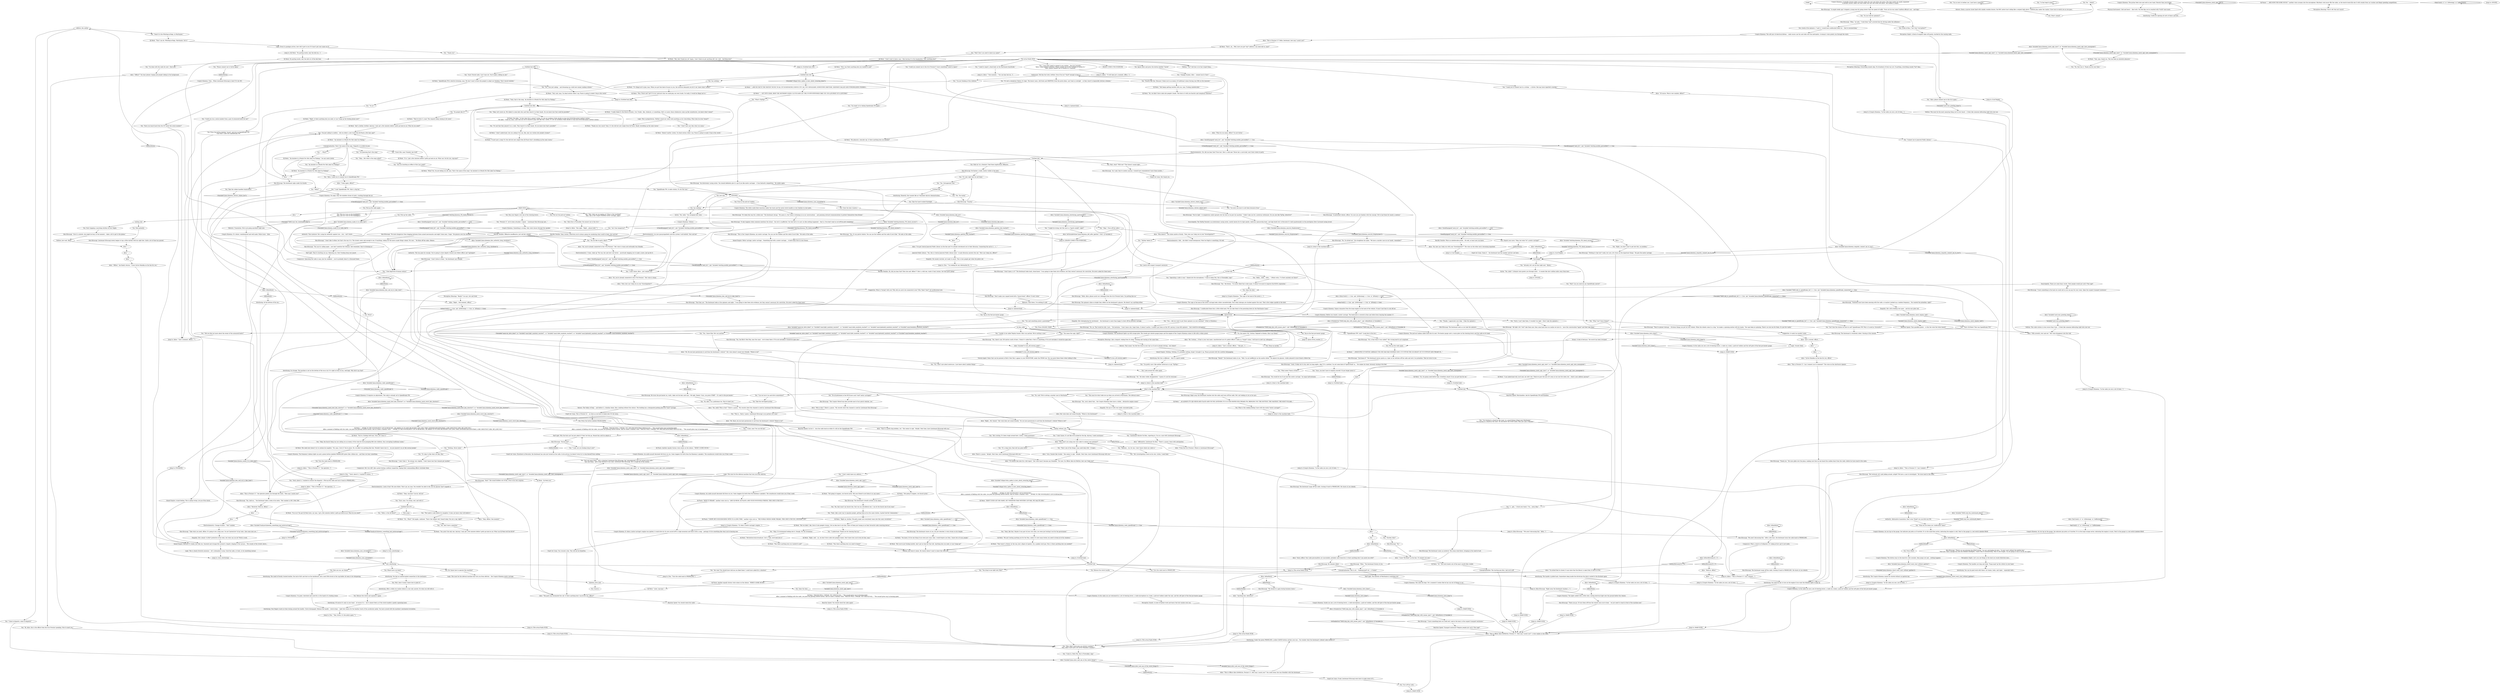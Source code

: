 # PLAZA / COUPRIS KINEEMA
# Lieutenant Kitsuragi's Coupris Kineema. With the built in shortwave radio and a trunk full of goodies, here lies the answer to the question that's been bothering you - what tore me from the soft abyss this morning.
#
#* Gain item: Crowbar
#* Gain item: bodybags
#* Gain item: Chaincutters
#* Gain item: Fire extinguisher
#* Gain secret task: Cut something.
#* Gain task: Get a Primer-book.
# ==================================================
digraph G {
	  0 [label="START"];
	  1 [label="input"];
	  2 [label="You: Tap on the fuel pre-heater gauge."];
	  3 [label="Untitled hub"];
	  4 [label="Kim Kitsuragi: He flashes a smile, barely visible in the dark."];
	  5 [label="Alice: CheckEquipped(\"neck_tie\")  and  Variable[\"whirling.necktie_personified\"] == true"];
	  6 [label="CheckEquipped(\"neck_tie\")  and  Variable[\"whirling.necktie_personified\"] == true", shape=diamond];
	  7 [label="!(CheckEquipped(\"neck_tie\")  and  Variable[\"whirling.necktie_personified\"] == true)", shape=diamond];
	  8 [label="Jump to: [MAIN HUB]"];
	  9 [label="Coupris Kineema: Before you stands a motor carriage. The bodywork is covered in blue and white livery bearing the number 57."];
	  10 [label="Alice: Variable[\"whirling.kineema_TH_check_success\"]"];
	  11 [label="Variable[\"whirling.kineema_TH_check_success\"]", shape=diamond];
	  12 [label="!(Variable[\"whirling.kineema_TH_check_success\"])", shape=diamond];
	  13 [label="You: Tap on the fuel pre-heater gauge."];
	  14 [label="DEATH COMES FOR EVERYONE"];
	  15 [label="You: \"Alice, I need you to connect me to Speedfreaks FM.\""];
	  16 [label="You: \"Are you insulting an officer of the Law, punk?\""];
	  17 [label="DJ Mesh: \"Yeah, that is the song. 'An Asshole Is A Mouth For Shit (And I'm Puking).'\""];
	  18 [label="You: \"Exactly like that. Because I think you're an enemy of traditional values forcing your filth on the innocent.\""];
	  19 [label="You: Say nothing."];
	  20 [label="You: \"No, that was it. Thank you for your time.\""];
	  21 [label="DJ Mesh: \"Later, cop-man.\""];
	  22 [label="Coupris Kineema: An audio-assault descends full force on you. Sonic daggers fly forth from the Kineema's speakers. The soundwaves would slice you if they could."];
	  23 [label="DJ Mesh: \"That's, uh... Well, have you got *any* address I can send shit to, man?\""];
	  24 [label="Alice: IsKimHere()"];
	  25 [label="IsKimHere()", shape=diamond];
	  26 [label="!(IsKimHere())", shape=diamond];
	  27 [label="You: \"Change of plans, Alice -- connect me to *you*.\""];
	  28 [label="DJ Mesh: \"...AS ALWAYS IT'S DJS MESH AND FLACIO AND YOU'RE LISTENING TO S-S-S-SSS-SSSPEE-EED FREAKS FM, BRINGING YOU THE HOTTEST, THE NASTIEST, THE MOST VULGAR...\""];
	  29 [label="Kim Kitsuragi: \"Someone must have been messing with the radio, or maybe it picked up a random frequency... You wanted the primeline, right?\""];
	  30 [label="You: \"*Speedfreaks FM*, huh?\" (Look him in the eye.)"];
	  31 [label="Kim Kitsuragi: \"I have something in the back we could sell so you can pay for your room. Open the suspect transport enclosure.\""];
	  32 [label="You: \"You mean the cage, right?\""];
	  33 [label="You: \"This is... Harry. I guess. Lieutenant Kitsuragi is my partner on a case.\""];
	  34 [label="no_kim_radio"];
	  35 [label="Jump to: [Coupris Kineema: \"In the cabin you see a set of steer...\"]"];
	  36 [label="Alice: \"...\""];
	  37 [label="You: \"I'm pretty sure I like neither motorcars or any 'TipTops'.\""];
	  38 [label="Alice: Variable[\"plaza.kineema_interfacing_sportsmodel\"]"];
	  39 [label="Variable[\"plaza.kineema_interfacing_sportsmodel\"]", shape=diamond];
	  40 [label="!(Variable[\"plaza.kineema_interfacing_sportsmodel\"])", shape=diamond];
	  41 [label="You: \"Hi, Alice, I'm a policeman too. Nice to meet you.\""];
	  42 [label="Empathy: He's downplaying his excitement -- the lieutenant is more than happy to show off his precious carriage."];
	  43 [label="You: \"What do you mean you 'confiscated' them?\""];
	  44 [label="Jump to: [MAIN HUB]"];
	  45 [label="Jump to: [Alice: \"\"This is Precinct 57. Can I connect...\"]"];
	  46 [label="Horrific Necktie: Oh, did you hear that? How she said 'officer'?! She's a wild one, wants it bad, bratan. Get that party going!"];
	  47 [label="Horrific Necktie: Yeah, bratan, otherwise you're always gonna be wondering what could've been. Just ask her!"];
	  48 [label="You: \"Hello?\""];
	  49 [label="DJ Mesh: \"Yo yo yo! You got DJ Mesh here, my man. I got a few minutes before I gotta go back on air. What do you need?\""];
	  50 [label="You: \"I'm so sorry to bother you. I just have a question.\""];
	  51 [label="DJ Mesh: \"Ain't a bother, brother. Anyway, I only got a few minutes before I gotta go back on air. What do you need?\""];
	  52 [label="DJ Mesh: \"I really think it's the future of music, I do. Fuckin', like, stinkcore, or something. Shit's so nasty, those stinkwaves come up like soundwaves, you know what I mean?\""];
	  53 [label="You: \"Is that legal to play?\""];
	  54 [label="DJ Mesh: \"It's illegal not to play, man. When you got that kind of music in you, the universe demands you let it out, know what I mean?\""];
	  55 [label="DJ Mesh: \"Right. Is there anything else you need, or can I hang up the fucking phone now?\""];
	  56 [label="You: \"Just one more thing -- give a shoutout Lieutenant Kim Kitsuragi. He *coincidentally* has you saved to his radio.\"\n\"Just one thing -- give a big shoutout to my man, Lieutenant Kim Kitsuragi. He's a huge fan of the station.\""];
	  57 [label="You: Turn the radio back to PRIMELINE."];
	  58 [label="You: \"It's okay to like what you like, Kim.\""];
	  59 [label="Kim Kitsuragi: \"Mhm.\" The lieutenant frowns at you."];
	  60 [label="Authority: That eyebrow! He's using his Authority against you... you... can't resist..."];
	  61 [label="Coupris Kineema: The frequency tableau lights up and a green button labelled PRIMELINE glows like a feline eye... and then you hear something."];
	  62 [label="DJ Mesh: \"Now, was there anything else you wanted to ask?\""];
	  63 [label="You: \"Did you find out more about the owner of the armoured boots?\""];
	  64 [label="You: \"Lieutenant Harrier Du Bois, reporting in. I'm on a case with Lieutenant Kitsuragi.\""];
	  65 [label="You: \"He's investigating a lead on his own. Listen, I need help.\""];
	  66 [label="Alice: \"That is a pretty big problem, yes.\" She seems to sigh. \"Alright. Next time, have Lieutenant Kitsuragi with you.\""];
	  67 [label="You: Take the red-tipped prybar."];
	  68 [label="Kim Kitsuragi: \"No, I'm afraid not.\" He straightens his spine. \"We have a murder case on our hands, remember?\""];
	  69 [label="You: \"What's TipTop?\""];
	  70 [label="Coupris Kineema: The radio DJ stops. For a moment it seems like he has ran out of things to say..."];
	  71 [label="You: Turn the radio back to PRIMELINE."];
	  72 [label="Coupris Kineema: The soft purr of electrical kittens -- radio waves cast far and wide over the metropolis. A woman's voice greets you through the static:"];
	  73 [label="Kim Kitsuragi: \"That they are.\" The lieutenant looks at the spinners and sighs. \"I was going to take them into evidence, but they weren't necessary for conviction. He never asked for them back.\""];
	  74 [label="Kim Kitsuragi: \"Take what you need, officer. It's going to be a long case. I'm not *protective* of my tools. Like some men are...\""];
	  75 [label="Alice: IsKimHere()"];
	  76 [label="IsKimHere()", shape=diamond];
	  77 [label="!(IsKimHere())", shape=diamond];
	  78 [label="Kim Kitsuragi: \"A motorized vehicle, officer. I'm sure you are familiar with the concept. We've had these for nearly a century.\""];
	  79 [label="Kim Kitsuragi: \"As I said, they're useless anyway. I should have remembered I have these earlier...\""];
	  80 [label="Electrochemistry: C'mon, wake up! The way she said she's not Sylvie -- practically begging you to make a move. Just go for it."];
	  81 [label="Alice: CheckEquipped(\"neck_tie\")  and  Variable[\"whirling.necktie_personified\"] == true"];
	  82 [label="CheckEquipped(\"neck_tie\")  and  Variable[\"whirling.necktie_personified\"] == true", shape=diamond];
	  83 [label="!(CheckEquipped(\"neck_tie\")  and  Variable[\"whirling.necktie_personified\"] == true)", shape=diamond];
	  84 [label="Alice: IsKimHere()"];
	  85 [label="IsKimHere()", shape=diamond];
	  86 [label="!(IsKimHere())", shape=diamond];
	  87 [label="Alice: \"This is Officer Alice DeMettrie, Precinct 57. How may I assist you?\" a voice replies in the radio."];
	  88 [label="MAIN HUB"];
	  89 [label="You: Close the door. [Leave.]"];
	  90 [label="Jump to: [MAIN HUB]"];
	  91 [label="Untitled hub (07)"];
	  92 [label="DJ Mesh: \"Very cool, man, I'm dead serious when I say, Flacio is going to make it big in this world.\""];
	  93 [label="DJ Mesh: \"Right, well -- no, we don't force radio into peoples heads. Don't know how you'd even do that, man.\""];
	  94 [label="DJ Mesh: \"My pleasure, comrade cop. Is there anything else you needed?\""];
	  95 [label="Kim Kitsuragi: The lieutenant stares at you, his jaw clenched. A vein strains on his temple."];
	  96 [label="Reaction Speed: You should check the radio again!"];
	  97 [label="Alice: IsKimHere()"];
	  98 [label="IsKimHere()", shape=diamond];
	  99 [label="!(IsKimHere())", shape=diamond];
	  100 [label="Kim Kitsuragi: \"Excuse me?\""];
	  101 [label="Volition: Just leave it alone. He clearly doesn't want to share this with you."];
	  102 [label="Reaction Speed: Merchandise. Ask for Speedfreaks FM merchandise."];
	  103 [label="You: \"Send it to the Whirling-in-Rags, in Martinaise.\""];
	  104 [label="You: \"Come in dispatch, come in dispatch!\""];
	  105 [label="You: \"Come in, Delta-Ten, this is Firewalker, copy.\""];
	  106 [label="Kim Kitsuragi: \"Yes, hold on...\" the lieutenant takes a look at his notes. \"Her number is 005 1944 298.\""];
	  107 [label="Jump to: [The actual Radio HUB]"];
	  108 [label="You: \"Right, you don't want to get into this, no problem.\""];
	  109 [label="Alice: \"...\""];
	  110 [label="Alice: SetVariableValue(\"plaza.kineema_left_after_ignition\", true) --[[ Variable[ ]]"];
	  111 [label="Kim Kitsuragi: \"You're right.\" A vainglorious smile spreads over his face as he pats his machine. \"I didn't take you for a motorcar enthusiast. Do you also like TipTop, detective?\""];
	  112 [label="You: Yes -- where?"];
	  113 [label="Shivers: The Valley of Dogs -- and before it, a familiar dome, like a ladybug without the colours. The building has a designated parking place for *your* carriage."];
	  114 [label="Coupris Kineema: The prybar feels nice and cold in your hand. Heavier than you'd think."];
	  115 [label="Jump to: [TOOLBOX]"];
	  116 [label="Inland Empire: A dark feeling. This is going wrong. Let go of the clutch."];
	  117 [label="You: What?"];
	  118 [label="Alice: \"Who doesn't,\" she states matter of factly. \"Now, how can I help you in your *investigation*?\""];
	  119 [label="Coupris Kineema: Silence."];
	  120 [label="Jump to: [You: \"\"Hey, Sylvie, it's the police again.\"\"]"];
	  121 [label="Alice: Variable[\"plaza.kineema_sync_circulation\"]"];
	  122 [label="Variable[\"plaza.kineema_sync_circulation\"]", shape=diamond];
	  123 [label="!(Variable[\"plaza.kineema_sync_circulation\"])", shape=diamond];
	  124 [label="You: Take the rubber-handled chaincutters."];
	  125 [label="Perception (Hearing): \"Really?\" he says, low and tired."];
	  126 [label="New jump"];
	  127 [label="You: \"Yo yo!\""];
	  128 [label="You: \"No, I was just asking -- and dreaming up a bold new money making scheme.\""];
	  129 [label="You: \"No, that wasn't my fascist line, that was my ultraliberal one. I can do the fascist one if you want.\""];
	  130 [label="Esprit de Corps: You crossed a line. This will not be forgotten."];
	  131 [label="Alice: IsKimHere()"];
	  132 [label="IsKimHere()", shape=diamond];
	  133 [label="!(IsKimHere())", shape=diamond];
	  134 [label="You: \"C'mon, man! You can tell me!\""];
	  135 [label="Coupris Kineema: The lights unfold with a little click, casting electrical light onto the ground before the vehicle."];
	  136 [label="Kim Kitsuragi: Right away the lieutenant reaches into the cabin and turns off the radio. He's not looking at you as he says:"];
	  137 [label="You: Look around the cabin again."];
	  138 [label="Kim Kitsuragi: \"Oh.\" He looks visibly disappointed. \"I guess it's not for everyone.\""];
	  139 [label="Jump to: [Coupris Kineema: \"In the cabin you see a set of steer...\"]"];
	  140 [label="You: What is this sinking feeling I have with the words *motor carriage*?"];
	  141 [label="Perception (Sight): A flock of seagulls takes off nearby, startled by the roaring radio."];
	  142 [label="Kim Kitsuragi: \"I don't know, is it?\" The lieutenant looks back, stone-faced. \"I was going to take them into evidence, but they weren't necessary for conviction. He never asked for them back.\""];
	  143 [label="Coupris Kineema: It's robust, weatherproof and well made. Police issue -- blue."];
	  144 [label="Authority: Alternative translation: Don't even *think* you can drive my MC."];
	  145 [label="Kim Kitsuragi: \"It's been this way for a while now.\" The lieutenant shrugs. \"My guess is, the Union is listening in on our conversations -- and jamming outward communications to protect themselves from Krenel.\""];
	  146 [label="Interfacing: Your fingers waste no time closing around the handle. Clutch disengaged. Release the handle -- clutch drops -- right foot yearns for the familiar touch of the accelerator pedal. You have synced with the machine's mechanical circulation."];
	  147 [label="Jump to: [very_interfacing]"];
	  148 [label="Inland Empire: Because it's lonely. Just like you. Seaweed and strange fish around it, limpets clinging to the carcass... The sounds of the streets above..."];
	  149 [label="TOOLBOX"];
	  150 [label="Alice: \"Okay, officer. One moment.\""];
	  151 [label="DJ Mesh: \"It is. I got a few minutes before I gotta go back on air. What can I do for you, cop-man?\""];
	  152 [label="DJ Mesh: \"Thank you very much! Yeah, it's the shit-hot new single from DJ Flacio. Really shredding up the sonic waves.\""];
	  153 [label="You: \"Sure, man. I'm young, cool, and with it.\""];
	  154 [label="DJ Mesh: \"DJ Mesh out.\""];
	  155 [label="Reaction Speed: You should check the radio!"];
	  156 [label="Alice: Variable[\"plaza.kineema_radio_speedfreaks\"] == true"];
	  157 [label="Variable[\"plaza.kineema_radio_speedfreaks\"] == true", shape=diamond];
	  158 [label="!(Variable[\"plaza.kineema_radio_speedfreaks\"] == true)", shape=diamond];
	  159 [label="Alice: Variable[\"plaza.kineema_mesh_ugly_hate\"]"];
	  160 [label="Variable[\"plaza.kineema_mesh_ugly_hate\"]", shape=diamond];
	  161 [label="!(Variable[\"plaza.kineema_mesh_ugly_hate\"])", shape=diamond];
	  162 [label="DJ Mesh: \"...SPOKE TO THE W-W-WILDEST COP IN REVACHOL.\"\nAfter a moment of fiddling with the radio, you push the glowing SAVED button. And on comes a familiar voice: \"...SPOKE TO THE W-W-WILDEST COP IN REVACHOL.\""];
	  163 [label="Reaction Speed: That quickfire patter -- is this the voice the twins heard?"];
	  164 [label="Jump to: [You: \"\"Sorry about it, I wanted to contac...\"]"];
	  165 [label="Half Light: Why the fuck can't he just admit it? Don't let this go. Hound him until he admits it."];
	  166 [label="Kim Kitsuragi: The lieutenant raises an eyebrow. The ocean wind blows, bringing in the smell of salt."];
	  167 [label="Kim Kitsuragi: He remains silent."];
	  168 [label="Jump to: [The actual Radio HUB]"];
	  169 [label="Sylvie: \"Yes, hello!\" A female voice greets you through static -- it sounds like she's million miles away from here."];
	  170 [label="Alice: \"Officer?\" You hear phones ringing and people talking in the background."];
	  171 [label="Alice: \"Fifty-seventh, over and out.\" Her voice disappears into the void."];
	  172 [label="DJ Flacio: \"... AND NOW FOR SOME MUSIC!\" another voice screams into the microphone. Rhythmic rock music fills the cabin, as the back-to-back DJs mix it with sounds from car crashes and illegal speeding competitions."];
	  173 [label="Conceptualization: This is art... *underground* art... a *scene*."];
	  174 [label="You: Pick up the radio again."];
	  175 [label="Reaction Speed: Go for it -- turn the radio back on while it's still on the Speedfreaks FM!"];
	  176 [label="Kim Kitsuragi: \"Yes, there's one 100 metres south of here, I think it's called Roy's Nest or something. If I'm not mistaken it should be open late.\""];
	  177 [label="Kim Kitsuragi: \"Yes.\" He frowns. \"I've never liked that crude name. It doesn't do much to improve the RCM's reputation.\""];
	  178 [label="Alice: \"Yes, hello? Who is this?\" There's a pause. \"My records show this channel is used by Lieutenant Kim Kitsuragi.\""];
	  179 [label="Alice: \"Who is this?\" There's a pause. \"My records show this channel is used by Lieutenant Kim Kitsuragi.\""];
	  180 [label="Interfacing: But this is different -- this is a sports model."];
	  181 [label="Jump to: [what is this machine hub]"];
	  182 [label="Kim Kitsuragi: \"But seriously, let's quit joking around, alright? We have a case to investigate.\" He turns back to the cabin."];
	  183 [label="Electrochemistry: Change of plans -- *her* number."];
	  184 [label="Alice: \"...\""];
	  185 [label="You: Pick up the radio again."];
	  186 [label="Electrochemistry: Odd... she didn't sound menopausal. Must be frigid or something. Oh well."];
	  187 [label="Jump to: [Call People]"];
	  188 [label="Logic: This must be the infernal machine that tore you from oblivion -- the Coupris Kineema motor carriage."];
	  189 [label="Interfacing: You feel an uninterrupted connection to the mechanics."];
	  190 [label="Interfacing: At the bottom of the sea..."];
	  191 [label="Kim Kitsuragi: The lieutenant sighs under his breath."];
	  192 [label="Alice: \"...\""];
	  193 [label="You: \"Sure! Forced radio. Can't tune out. You'd make a killing on ads!\""];
	  194 [label="You: \"Yeah, like that. Maybe it was part of your civic duty, you were just testing it out for the government.\""];
	  195 [label="Jump to: [Kim Kitsuragi: \"Right away the lieutenant reaches i...\"]"];
	  196 [label="Alice: Variable[\"village.twins_spoke_to_boys_about_swearing_done\"]"];
	  197 [label="Variable[\"village.twins_spoke_to_boys_about_swearing_done\"]", shape=diamond];
	  198 [label="!(Variable[\"village.twins_spoke_to_boys_about_swearing_done\"])", shape=diamond];
	  199 [label="You: \"Wait! Can you send me any Speedfreaks merch?\""];
	  200 [label="You: \"Kim, didn't Garte give you Sylvie's number?\"\n\"Kim, didn't Garte give you Sylvie Malaìika's number?\""];
	  201 [label="The actual Radio HUB"];
	  202 [label="Jump to: [Call People]"];
	  203 [label="Alice: IsKimHere()"];
	  204 [label="IsKimHere()", shape=diamond];
	  205 [label="!(IsKimHere())", shape=diamond];
	  206 [label="Kim Kitsuragi: \"Thank you.\" His eyes glide over the plaza, making sure that no one heard the sudden blast from the radio, before he turns back to the cabin."];
	  207 [label="Jump to: [The actual Radio HUB]"];
	  208 [label="Jump to: [spinnershub]"];
	  209 [label="Jump to: [Alice: \"\"Just a second, officer...\" She put...\"]"];
	  210 [label="You: \"No, wait! We're solving a murder case in Martinaise.\""];
	  211 [label="You: \"Do all policemen in the RCM have such *cool* motor carriages?\""];
	  212 [label="You: (Squint your eyes) \"Okay, but what *is* a motor carriage?\""];
	  213 [label="You: \"No, I don't care about motorcars, I just know about random things.\""];
	  214 [label="Jump to: [what is this machine hub]"];
	  215 [label="Inland Empire: Nothing. Nothing. It's probably nothing, forget I brought it up. Please proceed with the carefree lollygagging."];
	  216 [label="Alice: Variable[\"plaza.kineema_shivers_where_too\"]"];
	  217 [label="Variable[\"plaza.kineema_shivers_where_too\"]", shape=diamond];
	  218 [label="!(Variable[\"plaza.kineema_shivers_where_too\"])", shape=diamond];
	  219 [label="Coupris Kineema: The handles are long and sleek. *Snap-snap* go the cutters in your hand."];
	  220 [label="Jump to: [TOOLBOX]"];
	  221 [label="Perception (Sight): Let's you see things in the dark you would otherwise miss..."];
	  222 [label="Alice: Variable[\"TASK.read_the_watermark_done\"]"];
	  223 [label="Variable[\"TASK.read_the_watermark_done\"]", shape=diamond];
	  224 [label="!(Variable[\"TASK.read_the_watermark_done\"])", shape=diamond];
	  225 [label="Alice: IsKimHere()"];
	  226 [label="IsKimHere()", shape=diamond];
	  227 [label="!(IsKimHere())", shape=diamond];
	  228 [label="Alice: \"Just a second, officer...\""];
	  229 [label="Interfacing: Honestly, that sounds like an *amazing* physics demonstration."];
	  230 [label="You: \"Yes. Outrageously cool.\""];
	  231 [label="Kim Kitsuragi: \"Don't make your unpaid hostel bill a *moral boon*, officer. It won't stick.\""];
	  232 [label="Volition: *You* told him to do that stupid thing..."];
	  233 [label="You: \"Precinct 57, we've been attacked. I repeat -- Lieutenant Kim Kitsuragi and...\""];
	  234 [label="Coupris Kineema: The white suede feels luxurious under the touch and the metal clutch handle so very familiar in your palm..."];
	  235 [label="Coupris Kineema: The pull-out toolbox slides back into its nest. Pre-heater gauge casts a warm glow on the steering levers and the radio on its hook."];
	  236 [label="Alice: IsDayUntil(2) == true  and  (IsMorning() == true  or  IsNoon()== true)"];
	  237 [label="IsDayUntil(2) == true  and  (IsMorning() == true  or  IsNoon()== true)", shape=diamond];
	  238 [label="!(IsDayUntil(2) == true  and  (IsMorning() == true  or  IsNoon()== true))", shape=diamond];
	  239 [label="Alice: \"...\""];
	  240 [label="You: \"Okay... But what is the song called?\""];
	  241 [label="DJ Mesh: \"It ain't just a song! It's the shit-hot new single from DJ Flacio that's shredding up the sonic waves.\""];
	  242 [label="Untitled hub (09)"];
	  243 [label="You: \"Yeah. Like a new way to equalize people, getting them all on the same station. A great tool for Communism.\""];
	  244 [label="DJ Mesh: \"You're a fucking wild man. Sure, let's hear it.\""];
	  245 [label="DJ Flacio: \"KEEP IT FREAKY,\" another voice cuts in, \"LIKE DJ MESH, DJ FLACIO, AND YOUR W-W-W-WILD FRIEND. THIS ONE'S FOR YOU!\""];
	  246 [label="Jump to: [You: \"Turn the radio back to PRIMELINE.\"]"];
	  247 [label="Kim Kitsuragi: \"I don't listen to them,\" the lieutenant says sharply."];
	  248 [label="You: \"I... gah...\" (Grab your head.) \"I'm... sorry, Kim.\""];
	  249 [label="DJ Mesh: \"Uh, I'm gonna need better than 'streetless shack' if you can get that for me.\""];
	  250 [label="Jump to: [DJ Mesh: \"No parting words; only the dull cry...\"]"];
	  251 [label="You: \"Wait! Don't you need to know my name?\""];
	  252 [label="Jump to: [Untitled hub]"];
	  253 [label="DJ Mesh: \"...AND DE FACTO THE FASTEST MUSIC IN ALL OF R-R-REVACHOL R-ROCK CITY. ALL YOU HOOLIGANS, DOWNTOWN DRIFTERS, SIDEWAYS SALLIES AND POWERSLIDING PIERRES..."];
	  254 [label="Alice: Variable[\"yard.cuno_greeting_done\"]"];
	  255 [label="Variable[\"yard.cuno_greeting_done\"]", shape=diamond];
	  256 [label="!(Variable[\"yard.cuno_greeting_done\"])", shape=diamond];
	  257 [label="Jump to: [Alice: \"\"Just a moment, officer...\"\"]"];
	  258 [label="Jump to: [plaza.serial_number_2]"];
	  259 [label="Alice: DayCount() <2  or  IsMorning()  or  IsAfternoon()"];
	  260 [label="DayCount() <2  or  IsMorning()  or  IsAfternoon()", shape=diamond];
	  261 [label="!(DayCount() <2  or  IsMorning()  or  IsAfternoon())", shape=diamond];
	  262 [label="Coupris Kineema: As you tap on the gauge, the indicator pin jerks as if startled. It's in the small blue sector, indicating the engine is cold. Next to the gauge is a red switch labelled HEAT."];
	  263 [label="Kim Kitsuragi: \"A couple weeks ago I stopped a young man for going slower than the speed of traffic. Turns out he was some Coalition official's son -- and high.\""];
	  264 [label="Alice: IsKimHere()"];
	  265 [label="IsKimHere()", shape=diamond];
	  266 [label="!(IsKimHere())", shape=diamond];
	  267 [label="Interfacing: You need his key to turn on the engine if you want the foldable lights to pop up."];
	  268 [label="Alice: \"This is Precinct 57. Can I connect you to someone?\" The voice on the shortwave repeats."];
	  269 [label="Sylvie: \"Yes, hello.\" You recognize her voice."];
	  270 [label="Kim Kitsuragi: The spinners shine so bright they reflect on the lieutenant's glasses. He doesn't say anything either."];
	  271 [label="Composure: Operating the radio is easy. Just be confident -- you've probably done it a thousand times."];
	  272 [label="Perception (Hearing): Everything sounds okay. No drumbeat of total war yet. If anything, everything sounds *too* okay..."];
	  273 [label="You: \"Alice this is Firewalker. Re-connect me to the 41st.\""];
	  274 [label="Coupris Kineema: A metallic drawer slides out from under the seat and clicks into place. The tools inside are neatly organized.\nA metallic drawer slides out from under the seat and clicks into place. The toolbox is empty."];
	  275 [label="You: \"I don't have any idea what you mean.\""];
	  276 [label="Untitled hub (10)"];
	  277 [label="Alice: IsKimHere()"];
	  278 [label="IsKimHere()", shape=diamond];
	  279 [label="!(IsKimHere())", shape=diamond];
	  280 [label="Composure: What a reserve of willpower. It's taking all he's got to not smile."];
	  281 [label="Esprit de Corps: Elsewhere in Revachol, the lieutenant has also just turned on the radio. In his privacy, he doesn't even try to stop himself from smiling."];
	  282 [label="Alice: IsKimHere()"];
	  283 [label="IsKimHere()", shape=diamond];
	  284 [label="!(IsKimHere())", shape=diamond];
	  285 [label="You: \"I'm done with the radio for now.\" (End call.)"];
	  286 [label="Alice: \"This is Officer Alice DeMettrie, Precinct 57. How may I assist you?\" You could swear she was friendlier with the lieutenant."];
	  287 [label="You: Start slapping a marching rhythm on your thighs."];
	  288 [label="You: \"I need you to connect me to a civilian -- a Sylvie. She may have reported a murder.\""];
	  289 [label="Alice: \"Sir, you're already connected to the 57th Precinct.\" Her voice is sharp."];
	  290 [label="You: Ignore Alice and press the button labelled \"Saved\"."];
	  291 [label="Jump to: [Alice: \"\"This is Precinct 57,\" the operator...\"]"];
	  292 [label="You: Open the door."];
	  293 [label="Alice: \"Right... Mr. Sunset.\" Her voice does not sound friendly. \"Do you have permission to call from the lieutenant's vehicle? Where is he?\""];
	  294 [label="You: \"I don't know, it's not like we're joined by the hip. Anyway, I need assistance.\""];
	  295 [label="Alice: \"I've got Central Jamrock Public Library on the line and I've already introduced you to their librarian. Connecting the call in 2... 1...\""];
	  296 [label="You: \"Kim, what are we looking at? What is this machine?\"\n\"Kim, this is the Coupris Kineema motor carriage, right?\""];
	  297 [label="Jump to: [what is this machine hub]"];
	  298 [label="You: \"Operating a radio is easy.\" (Speak into the microphone:) \"Come in Delta-Ten, this is Firewalker, copy!\""];
	  299 [label="Alice: IsKimHere()"];
	  300 [label="IsKimHere()", shape=diamond];
	  301 [label="!(IsKimHere())", shape=diamond];
	  302 [label="You: What's ahead?"];
	  303 [label="Suggestion: A vanity he wouldn't mind."];
	  304 [label="Kim Kitsuragi: \"Mhm,\" he nods. \"I took them *and* arrested him for driving under the influence.\""];
	  305 [label="Alice: Variable[\"plaza.kineema_intro_done\"]"];
	  306 [label="Variable[\"plaza.kineema_intro_done\"]", shape=diamond];
	  307 [label="!(Variable[\"plaza.kineema_intro_done\"])", shape=diamond];
	  308 [label="Suggestion: What is *wrong* with you? Why did you ask to be connected to her? Who *does* that?! Act professional now."];
	  309 [label="Alice: \"...\""];
	  310 [label="You: \"It's only right that we sell them.\""];
	  311 [label="Jump to: [spinnershub]"];
	  312 [label="Untitled hub"];
	  313 [label="Tutorial Agent: Items that can be pawned at Bird's Nest Roy's appear in your INVENTORY, under the ITEMS tab. You can pawn these items when talking to Roy."];
	  314 [label="Jump to: [very_interfacing]"];
	  315 [label="DJ Mesh: \"Yo!\" The word shoots out of the man's mouth like a bullet."];
	  316 [label="You: \"I'm guessing that's the song.\""];
	  317 [label="DJ Mesh: \"That wasn't a threat, by the way. Just a figure of speech, I'm a spoken word guy. Now, is there anything else you needed?\""];
	  318 [label="DJ Mesh: \"...SPOKE TO THE W-W-WILDEST COP IN REVACHOL. HE ASKED US TO GIVE HIS BUDDY COP, LONG TIME LISTENER KIM KITSURAGI, A BIG SHOUTOUT. KIM, WE LOVE YOU.\"\nAfter a moment of fiddling with the radio, you push the glowing SAVED button. And on comes a familiar voice: \"...SPOKE TO THE W-W-WILDEST COP IN REVACHOL. HE ASKED US TO GIVE HIS BUDDY COP, LONG TIME LISTENER KIM KITSURAGI, A BIG SHOUTOUT. KIM, WE LOVE YOU.\""];
	  319 [label="DJ Mesh: \"DIDN'T EVEN GET HIS NAME. BUT WHOEVER THAT MYSTERY COP WAS, WE SALUTE HIM.\""];
	  320 [label="DJ Mesh: \"I can understand why you'd ask, our shit's hot. Think we gave the last of it away at our last live show, but -- what's your address anyway?\""];
	  321 [label="You: \"I'm staying in a shack by the coast, in a small fishing village near Martinaise.\"\n\"I'm staying in a shack by the coast. No one knows the street name, they just call it *Illisible*.\""];
	  322 [label="Logic: Even if a package arrives, how will it get to you if it hasn't got your name on it?"];
	  323 [label="You: Wait patiently."];
	  324 [label="Alice: Variable[\"plaza.kinema_made_it_to_radio_hub\"]"];
	  325 [label="Variable[\"plaza.kinema_made_it_to_radio_hub\"]", shape=diamond];
	  326 [label="!(Variable[\"plaza.kinema_made_it_to_radio_hub\"])", shape=diamond];
	  327 [label="Kim Kitsuragi: \"You would be too if you had this motor carriage,\" he snaps half-seriously."];
	  328 [label="You: Take the hand-cranked flashlight."];
	  329 [label="Alice: \"Mr. Costeau... if that is your real name, unauthorized use of a police officer's radio is a *major* crime. I will have to alert my colleagues.\""];
	  330 [label="Alice: Variable[\"plaza.kineema_ignition_hub_reached\"]"];
	  331 [label="Variable[\"plaza.kineema_ignition_hub_reached\"]", shape=diamond];
	  332 [label="!(Variable[\"plaza.kineema_ignition_hub_reached\"])", shape=diamond];
	  333 [label="Kim Kitsuragi: \"Yes, it's my patrol vehicle. You can use the toolbox and the radio if you'd like.\" He nods at the cabin."];
	  334 [label="Kim Kitsuragi: \"An interisolary racing series. You should definitely give it a go if you like motor carriages -- it has fantastic competition.\" He smiles again."];
	  335 [label="You: \"TipTop? Adore it!\""];
	  336 [label="Coupris Kineema: As you tap on the gauge, the indicator pin jerks as if startled. It's in the large orange sector, indicating the engine is warm. Next to the gauge is a red switch labelled HEAT."];
	  337 [label="Coupris Kineema: The dashboard lights up with orange glow. The rounds per minute gauge jumps and the engine of the Coupris Kineema comes to life with a whiny growl."];
	  338 [label="Jump to: [Coupris Kineema: \"In the cabin you see a set of steer...\"]"];
	  339 [label="Empathy: He's clearly *a little* protective of his tools, but what can you do? Work is work."];
	  340 [label="Rhetoric: Translation: We're not going anywhere right now."];
	  341 [label="You: \"Please connect me to Sylvie again.\""];
	  342 [label="Alice: Variable[\"plaza.kineema_empathy_connect_me_to_you\"]"];
	  343 [label="Variable[\"plaza.kineema_empathy_connect_me_to_you\"]", shape=diamond];
	  344 [label="!(Variable[\"plaza.kineema_empathy_connect_me_to_you\"])", shape=diamond];
	  345 [label="Kim Kitsuragi: \"Exactly.\""];
	  346 [label="Jump to: [spinnershub]"];
	  347 [label="Jump to: [MAIN HUB]"];
	  348 [label="Electrochemistry: As your parasympathetic nervous system I call bullshit. Now ask her!"];
	  349 [label="Alice: \"Sir, how can I help you with your *investigation*?\" The voice on the other end is becoming impatient."];
	  350 [label="You: \"Okay.\" (Turn off the radio.)"];
	  351 [label="Jump to: [Coupris Kineema: \"In the cabin you see a set of steer...\"]"];
	  352 [label="You: [Leave.]"];
	  353 [label="You: \"Excited, Kim?\""];
	  354 [label="Kim Kitsuragi: \"No.\""];
	  355 [label="Alice: IsKimHere()"];
	  356 [label="IsKimHere()", shape=diamond];
	  357 [label="!(IsKimHere())", shape=diamond];
	  358 [label="DJ Mesh: \"'An Asshole Is A Mouth For Shit (And I'm Puking).'\""];
	  359 [label="DJ Mesh: \"What? No, I'm not telling you off, man. That's the name of the song! 'An Asshole Is A Mouth For Shit (And I'm Puking).'\""];
	  360 [label="DJ Mesh: \"An Asshole Is A Mouth For Shit (And I'm Puking)!\""];
	  361 [label="DJ Mesh: \"'An Asshole Is A Mouth For Shit (And I'm Puking),'\" he says more slowly."];
	  362 [label="You: \"Okay. Let's move on. We talked to some kids who said they heard it in their heads. Do you know how that could be possible?\""];
	  363 [label="Jump to: [Untitled hub (08)]"];
	  364 [label="You: \"Okay, the fascist thing was me calling you an enemy of the state for force-pumping filth into children, thus corrupting traditional values.\""];
	  365 [label="DJ Mesh: \"No, we didn't force radio into people's heads. The fuck is it with you fascists and conspiracy theories?\""];
	  366 [label="DJ Mesh: \"You know, it'd be one thing if you were just crazy. Like, I could forgive you then. I know lots of crazy people.\""];
	  367 [label="DJ Mesh: \"But you're just fucking hateful. And I got no time for that shit. Anything else you need, or can I hang up?\""];
	  368 [label="Alice: Variable[\"plaza.kineema_mesh_ugly_hate\"]  or  Variable[\"plaza.kineema_mesh_ugly_hate_nonexplode\"]"];
	  369 [label="Variable[\"plaza.kineema_mesh_ugly_hate\"]  or  Variable[\"plaza.kineema_mesh_ugly_hate_nonexplode\"]", shape=diamond];
	  370 [label="!(Variable[\"plaza.kineema_mesh_ugly_hate\"]  or  Variable[\"plaza.kineema_mesh_ugly_hate_nonexplode\"])", shape=diamond];
	  371 [label="Alice: Variable[\"plaza.kineema_mesh_ugly_hate\"]"];
	  372 [label="Variable[\"plaza.kineema_mesh_ugly_hate\"]", shape=diamond];
	  373 [label="!(Variable[\"plaza.kineema_mesh_ugly_hate\"])", shape=diamond];
	  374 [label="Kim Kitsuragi: The lieutenant's breath catches in his chest."];
	  375 [label="Jump to: [The actual Radio HUB]"];
	  376 [label="Alice: Variable[\"plaza.kineema_mesh_best_kim_shoutout\"]  or  Variable[\"plaza.kineema_mesh_worst_kim_shoutout\"]"];
	  377 [label="Variable[\"plaza.kineema_mesh_best_kim_shoutout\"]  or  Variable[\"plaza.kineema_mesh_worst_kim_shoutout\"]", shape=diamond];
	  378 [label="!(Variable[\"plaza.kineema_mesh_best_kim_shoutout\"]  or  Variable[\"plaza.kineema_mesh_worst_kim_shoutout\"])", shape=diamond];
	  379 [label="Jump to: [Kim Kitsuragi: \"\"We aren't discussing this.\" After...\"]"];
	  380 [label="Alice: Variable[\"plaza.kineema_mesh_ugly_hate\"]  or  Variable[\"plaza.kineema_mesh_ugly_hate_nonexplode\"]"];
	  381 [label="Variable[\"plaza.kineema_mesh_ugly_hate\"]  or  Variable[\"plaza.kineema_mesh_ugly_hate_nonexplode\"]", shape=diamond];
	  382 [label="!(Variable[\"plaza.kineema_mesh_ugly_hate\"]  or  Variable[\"plaza.kineema_mesh_ugly_hate_nonexplode\"])", shape=diamond];
	  383 [label="Kim Kitsuragi: Lieutenant Kitsuragi slowly begins to tap a little rhythm with his right foot. Quite a lot of time has passed."];
	  384 [label="Alice: \"This is Precinct 57! Hello, lieutenant, how may I assist you?\""];
	  385 [label="Interfacing: Under the green PRIMELINE a yellow SAVED button catches your eye... You wonder what the lieutenant's default radio station is?"];
	  386 [label="Kim Kitsuragi: \"I have something here we could sell. Look in the back, in the suspect transport enclosure.\""];
	  387 [label="Kim Kitsuragi: \"They're spinner hubcaps -- frivolous things you put on your wheels. When the wheels come to a stop,\" he makes a spinning motion with his hands, \"the caps keep on spinning. There's no real use for them, it's just for vanity.\""];
	  388 [label="You: \"Thanks. I appreciate your help.\" (Take the spinners.)"];
	  389 [label="You: Hang up quickly."];
	  390 [label="Alice: \"I'm afraid they're closed. It says here that the library is open from 10 AM to 6 PM.\""];
	  391 [label="Jump to: [what is this machine hub]"];
	  392 [label="You: \"Sorry, I can't take them. It wouldn't be right.\" (Don't take the spinners.)"];
	  393 [label="Kim Kitsuragi: \"There you go. I'll turn them off from the remote once you're done -- we just need to stand in front of the machine now.\""];
	  394 [label="Alice: \"Sylvie Malaìika on the line for you, officer.\""];
	  395 [label="Alice: \"...\""];
	  396 [label="Alice: \"Officer,\" she finally returns. \"I have Sylvie Malaìika on the line for you.\""];
	  397 [label="Kim Kitsuragi: \"No, no. That would be silly. I just...\" He hesitates. \"I don't know why I kept them. It doesn't matter. I couldn't put them on this MC anyway. A cop with spinners -- that would be outrageous.\""];
	  398 [label="You: Just nod."];
	  399 [label="Alice: CheckEquipped(\"neck_tie\")  and  Variable[\"whirling.necktie_personified\"] == true"];
	  400 [label="CheckEquipped(\"neck_tie\")  and  Variable[\"whirling.necktie_personified\"] == true", shape=diamond];
	  401 [label="!(CheckEquipped(\"neck_tie\")  and  Variable[\"whirling.necktie_personified\"] == true)", shape=diamond];
	  402 [label="You: Release the clutch handle."];
	  403 [label="You: \"Do people like it?\""];
	  404 [label="DJ Mesh: \"Okay, cop-man! Can do, will do!\""];
	  405 [label="Electrochemistry: Look at that! His eyes dilate. That's joy, my man. You wouldn't be able to tell, but his glasses *just* magnify it."];
	  406 [label="Coupris Kineema: An audio-assault descends full force on you. Sonic daggers fly forth from the Kineema's speakers. The soundwaves would slice you if they could."];
	  407 [label="Kim Kitsuragi: The lieutenant snaps off the radio, turning it back to PRIMELINE. He stares at you silently."];
	  408 [label="Composure: He's too stiff. Like a grunt during a military inspection, hoping their commanding officer overlooks them."];
	  409 [label="Jump to: [MAIN HUB]"];
	  410 [label="Kim Kitsuragi: \"I confiscated these four a little while back. We can take them to the pawnshop down by the Martinaise Canal.\""];
	  411 [label="Alice: IsTaskActive(\"TASK.help_kim_with_money_plan\")  and  IsKimHere()--[[ Variable[ ]]"];
	  412 [label="IsTaskActive(\"TASK.help_kim_with_money_plan\")  and  IsKimHere()--[[ Variable[ ]]", shape=diamond];
	  413 [label="!(IsTaskActive(\"TASK.help_kim_with_money_plan\")  and  IsKimHere()--[[ Variable[ ]])", shape=diamond];
	  414 [label="Kim Kitsuragi: The lieutenant nods as you take the spinners."];
	  415 [label="You: \"Could you run a serial number from a pair of armoured boots for me?\""];
	  416 [label="Alice: \"I'll contact him later for a full report.\" Her voice hasn't become any friendlier. \"For now, I'm Officer Alice de Mettrie, how can I help you?\""];
	  417 [label="Alice: \"A-ha. Sounds like trouble.\" She seems to sigh. \"Alright. Next time, have Lieutenant Kitsuragi with you.\""];
	  418 [label="Alice: \"Hold on, officer.\""];
	  419 [label="Alice: \"...\""];
	  420 [label="Jump to: [what is this machine hub]"];
	  421 [label="no kim hub"];
	  422 [label="You: Press HEAT."];
	  423 [label="You: Look in the suspect transport enclosure."];
	  424 [label="Logic: Sounds likely."];
	  425 [label="You: \"Yes. Too wacky.\""];
	  426 [label="Rhetoric: Shot down. I've nothing to add."];
	  427 [label="Alice: \"Sir, you're already connected to the 57th Precinct.\" Her voice is sharp and noticeably less friendly."];
	  428 [label="You: \"Isn't that dangerous?\""];
	  429 [label="kineema_intro_hub"];
	  430 [label="Alice: Variable[\"plaza.kineema_intro_done\"]"];
	  431 [label="Variable[\"plaza.kineema_intro_done\"]", shape=diamond];
	  432 [label="!(Variable[\"plaza.kineema_intro_done\"])", shape=diamond];
	  433 [label="Interfacing: The handle is pulled back. Somewhere deep inside the drivetrain the disk is mated to the flywheel again."];
	  434 [label="You: \"I'm ready to try dialing Speedreaks FM again.\""];
	  435 [label="You: \"...\""];
	  436 [label="You: \"Yes. And I have a question.\""];
	  437 [label="DJ Mesh: \"You aren't the only one. Anyway, I only got a few minutes before I gotta go back on air. What can DJ Mesh tell the RCM?\""];
	  438 [label="DJ Mesh: \"Was there anything else you wanted to ask?\""];
	  439 [label="Endurance: Tell him the truth, bröther. Even if he isn't *hard* enough to hear it."];
	  440 [label="DJ Mesh: \"Nah, man, thank you. This has been an absolute pleasure.\""];
	  441 [label="Coupris Kineema: It requires no adjustment. The radio is already set to Speedfreaks FM."];
	  442 [label="You: \"You lying to me right now, Kim?\""];
	  443 [label="Alice: Variable[\"plaza.kineema_kim_authority_lying_shutdown\"]"];
	  444 [label="Variable[\"plaza.kineema_kim_authority_lying_shutdown\"]", shape=diamond];
	  445 [label="!(Variable[\"plaza.kineema_kim_authority_lying_shutdown\"])", shape=diamond];
	  446 [label="You: \"Thank you!\""];
	  447 [label="DJ Mesh: \"That I can do. Whirling-in-Rags, Martinaise. Got it.\""];
	  448 [label="Alice: \"Received. Hold on, officer.\""];
	  449 [label="Alice: \"...\""];
	  450 [label="You: Pick up the radio."];
	  451 [label="Kim Kitsuragi: \"Oh, is that what it was called?\" He's trying hard to act surprised."];
	  452 [label="Jump to: [Alice: \"She sighs. \"Right... please hold.\"\"]"];
	  453 [label="You: \"He's resting. It's been rough around here. Listen, I need assistance.\""];
	  454 [label="calling_without_you"];
	  455 [label="Alice: Her voice does not sound friendly. \"Where is the lieutenant?\""];
	  456 [label="You: \"I need to report a dead body on the Martinaise boardwalk.\""];
	  457 [label="Shivers: That sound. You feel the wind in your hair as if you're already driving -- but where?"];
	  458 [label="Shivers: Down a narrow street lined with shabby wooden houses, the 8/81 motor-tract coiling like a serpent high above. Children play under the viaduct. Eyes turn to watch you as you pass..."];
	  459 [label="You: (Look at Kim.) \"Isn't that *corruption*?\""];
	  460 [label="Jump to: [MAIN HUB]"];
	  461 [label="Alice: Variable[\"plaza.kineema_kim_said_ok_to_take_tools\"]"];
	  462 [label="Variable[\"plaza.kineema_kim_said_ok_to_take_tools\"]", shape=diamond];
	  463 [label="!(Variable[\"plaza.kineema_kim_said_ok_to_take_tools\"])", shape=diamond];
	  464 [label="Interfacing: So strange. The machine is not on the bottom of the sea at all. It's right in front of you, well kept. Why did it say that?"];
	  465 [label="Electrochemistry: Oh, did you hear that? Pure lust. She's a wild one! Throw her a curve-ball, see if she's down to party."];
	  466 [label="Kim Kitsuragi: He turns the pre-heater on, waits, takes out his keys and says: \"All right. Ready. I turn, you press START -- it's next to the pre-heater.\""];
	  467 [label="Coupris Kineema: Vapour emanates from the large engine on the back of the vehicle. It hasn't had time to cool off yet."];
	  468 [label="You: How are you, my friend?"];
	  469 [label="Alice: IsKimHere()"];
	  470 [label="IsKimHere()", shape=diamond];
	  471 [label="!(IsKimHere())", shape=diamond];
	  472 [label="Conceptualization: The starting gun fires. And we're off!"];
	  473 [label="DJ Mesh: \"Plus, Flacio and I got it in our contracts that we could play our own tracks. So really, it would be illegal not to.\""];
	  474 [label="DJ Mesh: \"I don't understand. Are you asking if we can, like, play our station into people's brains?\""];
	  475 [label="DJ Mesh: \"But we didn't, like, force it into people's brains. Got no idea how to do that, short of them just tuning in on their favourite radio receiving device.\""];
	  476 [label="DJ Mesh: \"We ain't testing anything out for the Man, unless it's how many bricks you need to break all of his windows.\""];
	  477 [label="Alice: Variable[\"plaza.kineema_mesh_ugly_hate\"]  or  Variable[\"plaza.kineema_mesh_ugly_hate_nonexplode\"]"];
	  478 [label="Variable[\"plaza.kineema_mesh_ugly_hate\"]  or  Variable[\"plaza.kineema_mesh_ugly_hate_nonexplode\"]", shape=diamond];
	  479 [label="!(Variable[\"plaza.kineema_mesh_ugly_hate\"]  or  Variable[\"plaza.kineema_mesh_ugly_hate_nonexplode\"])", shape=diamond];
	  480 [label="Alice: Variable[\"plaza.kineema_radio_speedfreaks\"]"];
	  481 [label="Variable[\"plaza.kineema_radio_speedfreaks\"]", shape=diamond];
	  482 [label="!(Variable[\"plaza.kineema_radio_speedfreaks\"])", shape=diamond];
	  483 [label="Alice: Variable[\"plaza.kineema_mesh_regular_talk\"]"];
	  484 [label="Variable[\"plaza.kineema_mesh_regular_talk\"]", shape=diamond];
	  485 [label="!(Variable[\"plaza.kineema_mesh_regular_talk\"])", shape=diamond];
	  486 [label="Kim Kitsuragi: The lieutenant is resolutely silent. Staring at the console."];
	  487 [label="You: \"Aw, man! You should have told me you liked them! I could have asked for a shoutout.\""];
	  488 [label="Kim Kitsuragi: \"I don't like it.\" He shrugs very slightly. \"I don't know how that channel got marked.\""];
	  489 [label="Alice: \"Of course. What is her number, officer?\""];
	  490 [label="You: \"Sorry about it, I wanted to contact the dispatch.\" (Pick up the radio and turn it back to PRIMELINE.)"];
	  491 [label="Volition: This must be the most annoying thing you've ever heard -- it feels like someone defecating right into your ear."];
	  492 [label="Coupris Kineema: The cage at the back of the motor carriage looks rather uncomfortable. Four shiny hubcaps are stacked against the seat. Their silver edges sparkle in the dark."];
	  493 [label="You: \"What *are* those things?\""];
	  494 [label="Jump to: [Alice: \"\"It will take just a moment, office...\"]"];
	  495 [label="Jump to: [Coupris Kineema: \"In the cabin you see a set of steer...\"]"];
	  496 [label="You: \"Reasons... uh, for one, I don't know where my radio is.\""];
	  497 [label="Alice: Variable[\"plaza.kineema_kim_on\"]"];
	  498 [label="Variable[\"plaza.kineema_kim_on\"]", shape=diamond];
	  499 [label="!(Variable[\"plaza.kineema_kim_on\"])", shape=diamond];
	  500 [label="You: \"This must be what woke me up when you arrived in Martinaise. The infernal noise.\""];
	  501 [label="Coupris Kineema: The button stays in the dash for a few seconds, then jumps out and... nothing happens."];
	  502 [label="You: (Look at the spinners.) \"I get it, I would have confiscated them too -- they're mesmerizing.\""];
	  503 [label="Physical Instrument: Cold and heavy -- like truth. You feel like you're reunited with *truth* once more."];
	  504 [label="Interfacing: Useful for opening all sorts of doors and lids..."];
	  505 [label="Alice: \"...\""];
	  506 [label="Kim Kitsuragi: \"I don't like it either, but that's the way it is. The streets seem safe enough to me. If anything, taking out the mercs made things calmer. For now...\" He flicks off the radio. Silence."];
	  507 [label="Esprit de Corps: If only Lieutenant Kitsuragi were here to make sense of it..."];
	  508 [label="You: \"Alice, please connect me to the 41st again.\""];
	  509 [label="You: \"An Asshole Is A Mouth For Shit (And I'm Puking)?\""];
	  510 [label="Untitled hub (08)"];
	  511 [label="You: \"I understand. Thank you for clearing that up.\""];
	  512 [label="DJ Mesh: \"Revolution-brain-broadcast. Got it. Yeah, we'll look into it.\""];
	  513 [label="DJ Mesh: \"Shit keeps getting weirder with you, man. Fucking unbelievable.\""];
	  514 [label="Alice: Variable[\"TASK.talk_to_speedfreaks_fm\"] == true  and  Variable[\"plaza.kineema_speedfreaks_connected\"] == false"];
	  515 [label="Variable[\"TASK.talk_to_speedfreaks_fm\"] == true  and  Variable[\"plaza.kineema_speedfreaks_connected\"] == false", shape=diamond];
	  516 [label="!(Variable[\"TASK.talk_to_speedfreaks_fm\"] == true  and  Variable[\"plaza.kineema_speedfreaks_connected\"] == false)", shape=diamond];
	  517 [label="You: \"Nothing. Never mind.\""];
	  518 [label="waiting_hub"];
	  519 [label="DJ Mesh: \"...SSSSOUPED UP MOTOR CARRIAGE FOR ONE BAD BAD MOMMA'S BOY, F-F-F-FFFOR THE H-H-HEAVY OF F-F-F-FFFOOT AND FREAKY IN...\""];
	  520 [label="You: \"Sure, you don't have to explain yourself. I'll just forget about it.\""];
	  521 [label="Coupris Kineema: In the cabin you see a set of steering levers, a radio on a hook, a pull-out toolbox and the soft glow of the fuel pre-heater gauge."];
	  522 [label="Alice: \"Oh. Do you have permission to call from the lieutenant's vehicle?\" Her voice doesn't sound very friendly. \"Where is he?\""];
	  523 [label="You: \"It's a long story. Bad shit has gone down.\""];
	  524 [label="Alice: There's a pause. \"Alright. Next time, have Lieutenant Kitsuragi with you.\""];
	  525 [label="what is this machine hub"];
	  526 [label="Empathy: He says it with very badly concealed pride."];
	  527 [label="Kim Kitsuragi: \"The Coupris MotorCorp does provide most of our patrol vehicles, yes.\""];
	  528 [label="You: \"I feel deprived of human contact.\""];
	  529 [label="You: \"Do you like to party, Alice?\""];
	  530 [label="Jump to: [Alice: \"\"This is Precinct 57,\" the operator...\"]"];
	  531 [label="Kim Kitsuragi: \"There's no use pressing the HEAT button,\" he says and jingles his keys. \"It won't start without the ignition key.\"\n\"Now-now. That's enough fun with the foldable headlights. I know they're mesmerising. They're also fragile. I'm not going to turn it on for you again.\""];
	  532 [label="You: Press the button labelled HEADLIGHTS."];
	  533 [label="Interfacing: The Coupris Kineema cannot be started without an ignition key."];
	  534 [label="You: Press ENGINE START."];
	  535 [label="You: Say nothing."];
	  536 [label="Empathy: He sounds worried, yet ready to assist. This is how people get when the police call."];
	  537 [label="You: Do I know how to operate this machine?"];
	  538 [label="Perception (Smell): A scent of leather-work and heavy fuel oils washes over you."];
	  539 [label="Logic: This is clearly feverish nonsense -- let's rationalize it away. Grab the radio, or tools, or do something normal."];
	  540 [label="Jump to: [DEATH COMES FOR EVERYONE]"];
	  541 [label="You: \"I said 'Speedfreaks FM'. Kim's a big fan.\""];
	  542 [label="You: \"Hello, is this DJ Mesh?\""];
	  543 [label="DJ Mesh: \"They're lovin' it, man! The requests keep coming in for more.\""];
	  544 [label="DJ Mesh: \"Doesn't matter. Listen, I'm dead serious when I say, Flacio is going to make it big in this world.\""];
	  545 [label="You: \"Okay. I'd recommend looking into it, though. For the revolution.\""];
	  546 [label="Kim Kitsuragi: \"Huh?\" The sound bubbles out of him, even to his own surprise."];
	  547 [label="DJ Flacio: Another equally furious voice seizes on the silence. \"HERE'S SOME MUSIC.\""];
	  548 [label="DJ Flacio: Another equally furious voice seizes on the silence. \"HERE'S SOME MUSIC.\""];
	  549 [label="DJ Mesh: \"I don't want to know, man. I like leaving it to the imagination. Now, anything else?\""];
	  550 [label="DJ Mesh: \"Hey, don't thank me yet! Again, I don't think we got anything left, but, well... Anything else?\""];
	  551 [label="You: \"Actually, let's not do that right now.\" (Back.)"];
	  552 [label="Volition: This radio station is even worse than Cuno -- it feels like someone defecating right into your ear."];
	  553 [label="Alice: \"This is Precinct 57,\" the operator greets you through the static. \"How may I assist you?\""];
	  554 [label="Kim Kitsuragi: \"Look, it helps me to stay alert on long nights, okay? It's a method. I'm not some kind of *speed-freak* or...\" He shakes his head, furiously staring at his feet."];
	  555 [label="Alice: IsTaskActive(\"TASK.help_kim_with_money_plan\")  and  IsKimHere()--[[ Variable[ ]]"];
	  556 [label="IsTaskActive(\"TASK.help_kim_with_money_plan\")  and  IsKimHere()--[[ Variable[ ]]", shape=diamond];
	  557 [label="!(IsTaskActive(\"TASK.help_kim_with_money_plan\")  and  IsKimHere()--[[ Variable[ ]])", shape=diamond];
	  558 [label="Jump to: [Coupris Kineema: \"The cage at the back of the motor c...\"]"];
	  559 [label="You: \"I prefer to be called Tequila Sunset. Kim's my partner. We're solving a case.\""];
	  560 [label="Alice: \"From the 41st Precinct. Where is Lieutenant Kitsuragi?\""];
	  561 [label="Alice: \"Why aren't you using your own radio to contact your precinct?\""];
	  562 [label="Jump to: [You: \"\"I'm looking for any information th...\"]"];
	  563 [label="You: \"Can we turn it on and drive somewhere?\""];
	  564 [label="Alice: Variable[\"plaza.kineema_encyclo_titoptournee\"]"];
	  565 [label="Variable[\"plaza.kineema_encyclo_titoptournee\"]", shape=diamond];
	  566 [label="!(Variable[\"plaza.kineema_encyclo_titoptournee\"])", shape=diamond];
	  567 [label="Half Light: The entirety of Martinaise is watching you!"];
	  568 [label="Jump to: [MAIN HUB]"];
	  569 [label="Coupris Kineema: Inside you see a set of steering levers, a radio-microphone, a pull-out toolbox, and the soft glow of the fuel pre-heater gauge."];
	  570 [label="Jump to: [SYLVIE]"];
	  571 [label="You: Hold on! As a feminist I find these implications offensive."];
	  572 [label="Half Light: They're shutting you up. Silencing you. Don't fucking drop your guard."];
	  573 [label="Kim Kitsuragi: \"It only happens when someone mentions the attack -- the rest is unaffected. Our best bet is to carry on like nothing happened -- that is, if we don't want us cut off the grid completely.\""];
	  574 [label="Alice: Variable[\"canal.roy_intro_done\"]  or  Variable[\"canal.light_mainhub_reached\"]   or  Variable[\"canal.table_mainhub_reached\"]  or  Variable[\"canal.hjelmdall_mainhub_reached\"]  or Variable[\"canal.boombox_mainhub_reached\"]"];
	  575 [label="Variable[\"canal.roy_intro_done\"]  or  Variable[\"canal.light_mainhub_reached\"]   or  Variable[\"canal.table_mainhub_reached\"]  or  Variable[\"canal.hjelmdall_mainhub_reached\"]  or Variable[\"canal.boombox_mainhub_reached\"]", shape=diamond];
	  576 [label="!(Variable[\"canal.roy_intro_done\"]  or  Variable[\"canal.light_mainhub_reached\"]   or  Variable[\"canal.table_mainhub_reached\"]  or  Variable[\"canal.hjelmdall_mainhub_reached\"]  or Variable[\"canal.boombox_mainhub_reached\"])", shape=diamond];
	  577 [label="Kim Kitsuragi: \"Yes, the Bird's Nest Roy, near the canal -- we've been there. If I'm not mistaken it should be open late.\""];
	  578 [label="Coupris Kineema: In the cabin you are welcomed by a set of steering levers, a radio-microphone on a hook, a pull-out toolbox under the seat, and the soft glow of the fuel pre-heater gauge."];
	  579 [label="Alice: \"I have *DJ Mesh* on the line. I'll connect you now.\""];
	  580 [label="DJ Mesh: \"Uh... What?\" He laughs, confused. \"That's the wildest shit I heard today. You are a cop, right?\""];
	  581 [label="You: \"I'm just calling to confirm -- did you debut a new track from DJ Flacio a few days ago?\""];
	  582 [label="Conceptualization: That's the name of the song. Vulgarity is la belle du jour."];
	  583 [label="Alice: \"The party has terminated the call. Is there anything else I can do for you, officer?\""];
	  584 [label="Kim Kitsuragi: The lieutenant snaps off the radio, turning it back to PRIMELINE. He stares at you silently."];
	  585 [label="Coupris Kineema: If, when a motor-carriage's engine was ignited, it could drive by its own accord off to a high mountain and there write a song -- perhaps it'd be something like what you're hearing now."];
	  586 [label="Untitled hub"];
	  587 [label="Jump to: [SYLVIE]"];
	  588 [label="Call People"];
	  589 [label="Alice: \"...\""];
	  590 [label="You: \"What about *heavy of foot*?\""];
	  591 [label="You: \"You said something about a pawnshop?\""];
	  592 [label="You: \"Uh, the name's Mr. Costeau. Raphaël to friends. Kim's my friend.\""];
	  593 [label="Alice: \"Mr. Harry, do you have permission to call from the lieutenant's vehicle? Where is he?\""];
	  594 [label="You: \"That's one of the things I may need help with.\" (Cough.)"];
	  595 [label="Kim Kitsuragi: \"This is the Coupris Kineema, my motor carriage. You can use the toolbox and the radio if you'd like.\" He nods at the cabin."];
	  596 [label="Kim Kitsuragi: \"Yes, sorry about that... the Coupris Kineema does have a rather... distinctive engine sound.\""];
	  597 [label="Empathy: He's still avoiding your gaze -- and his ears glow red."];
	  598 [label="Perception (Hearing): Like a leopard, waking from its sleep. Yawning and roaring at the same time."];
	  599 [label="Coupris Kineema: Uhm... When Lieutenant Kitsuragi is here? It's his MC."];
	  600 [label="Esprit de Corps: Damn it -- the lieutenant had the number and he's not here."];
	  601 [label="Kim Kitsuragi: \"Give it a minute, she might be busy at the moment... takes a bit to get to the phone.\""];
	  602 [label="You: Wait, what? 'Wild one'? That doesn't sound right..."];
	  603 [label="You: Wait, does it mean I know how to pilot it?"];
	  604 [label="Interfacing: After a while you realize silence is your only answer. Do what you will with it."];
	  605 [label="Interfacing: The smell of freshly treated leather, the lack of dirt and dust on the dashboard, and a neat little brush in the cup-holder all seem to be whispering:"];
	  606 [label="Jump to: [MAIN HUB]"];
	  607 [label="DJ Mesh: The radio host doesn't try to contain his laughter. \"Oh, man, I love it! You're great. No, we didn't do anything like that. Wouldn't know how to -- we just played it on air like normal people.\""];
	  608 [label="You: \"I'm just thinking of the children.\""];
	  609 [label="DJ Mesh: \"Not going to happen, you fascist prick. Tell your friend to not listen to us any more.\""];
	  610 [label="DJ Mesh: No parting words; only the dull cry of the dial tone."];
	  611 [label="Jump to: [Alice: \"\"This is Precinct 57. Can I connect...\"]"];
	  612 [label="Drama: A look of betrayal. The secret has been revealed!"];
	  613 [label="You: \"I don't really know my address...\""];
	  614 [label="Jump to: [The actual Radio HUB]"];
	  615 [label="You: \"Hi, Alice, this is the officer from the 41st Precinct speaking. Nice to meet you.\""];
	  616 [label="Kim Kitsuragi: \"God-damn-it!\" The lieutenant moves quick as a viper as he switches off the radio and sets it on primeline. Then he turns to you:"];
	  617 [label="spinnershub"];
	  618 [label="Jump to: [The actual Radio HUB]"];
	  619 [label="Kim Kitsuragi: \"Really?\" the lieutenant looks at you. \"Well, I'm not indifferent on the matter either.\" He adjusts his glasses, visibly pleased to have found a fellow fan."];
	  620 [label="Perception (Hearing): Turn it off, this isn't music!"];
	  621 [label="Kim Kitsuragi: \"All right, let's *not* take them now, then come back once we realize we have to -- have this conversation *again* and then take them.\""];
	  622 [label="Coupris Kineema: In the cabin you see a set of steering levers, a radio on a hook, a pull-out toolbox and the soft glow of the fuel pre-heater gauge."];
	  623 [label="Horrific Necktie: Offensive-smoffensive, just ask her, alright!"];
	  624 [label="Horrific Necktie: What an unbelievable prude... Oh well, at least now you know."];
	  625 [label="Kim Kitsuragi: \"No more dangerous than stepping between three armed mercenaries and eight Union men, I hope.\" He glances over his shoulder."];
	  626 [label="Kim Kitsuragi: \"You can try calling again -- just don't mention the tribunal. And remember, they're listening in.\""];
	  627 [label="You: Release the clutch and squeeze it again."];
	  628 [label="You: Push in the pull-out toolbox."];
	  629 [label="Coupris Kineema: I'm good, cherished and cared for, in the hands of a tending owner."];
	  630 [label="Alice: \"Come again, officer?\""];
	  631 [label="Alice: \"Right... One moment, officer.\""];
	  632 [label="DJ Mesh: He sighs. \"Is that what this is about? Listen, it's not our problem if kids decide to tune into R-R-R-Revachol's hottest station.\"\nHe sighs. \"Come on, man, I just told you we're cleared to play shit like that. Listen, it's not our problem if kids decide to tune into R-R-R-Revachol's hottest station.\""];
	  633 [label="DJ Mesh: \"Was there anything else you need to know?\""];
	  634 [label="Alice: Variable[\"plaza.kineema_mesh_worst_kim_shoutout\"]"];
	  635 [label="Variable[\"plaza.kineema_mesh_worst_kim_shoutout\"]", shape=diamond];
	  636 [label="!(Variable[\"plaza.kineema_mesh_worst_kim_shoutout\"])", shape=diamond];
	  637 [label="DJ Mesh: \"FASCIST PIGS, I SWEAR. YOU SHOULD ALL...\" The assault gives way to burning quiet.\nAfter a moment of fiddling with the radio, you push the glowing SAVED button. And on comes a familiar voice: \"FASCIST PIGS, I SWEAR. YOU SHOULD ALL...\" The assault gives way to burning quiet."];
	  638 [label="Alice: Variable[\"plaza.kineema_radio_speedfreaks\"] == true"];
	  639 [label="Variable[\"plaza.kineema_radio_speedfreaks\"] == true", shape=diamond];
	  640 [label="!(Variable[\"plaza.kineema_radio_speedfreaks\"] == true)", shape=diamond];
	  641 [label="You: \"That's DJ Mesh! That was Speedfreaks FM!\""];
	  642 [label="Untitled hub"];
	  643 [label="Jump to: [Untitled hub]"];
	  644 [label="DJ Mesh: \"... GET INTO GEAR, DROP THE MOTHERFUCKING CLUTCH AND LET THE P-P-PPP-PPPPOWER TAKE YOU ON A JOURNEY OF A LIFETIME!\""];
	  645 [label="Encyclopedia: Those are some fancy words. Most people would just call it *the cage*."];
	  646 [label="You: \"Have you heard back from the ICP about the serial number?\""];
	  647 [label="You: \"Connect me to Jamrock Public Library.\""];
	  648 [label="Jamrock Public Library: \"Yes, this is Central Jamrock Public Library here.\" A male librarian answers the call. \"How can I help you, officer?\""];
	  649 [label="Inland Empire: Motor carriage, motor carriage... Something bad with a motor carriage.... A dark lump rises in your throat."];
	  650 [label="Alice: IsKimHere()"];
	  651 [label="IsKimHere()", shape=diamond];
	  652 [label="!(IsKimHere())", shape=diamond];
	  653 [label="Alice: \"Anything else, detective?\""];
	  654 [label="You: \"Hello... hello... hello....\" (Mimic echo.) \"Is there anybody out there?\""];
	  655 [label="Jump to: [spinnershub]"];
	  656 [label="Interfacing: You can do good work with these: cut chains, locks, and ropes -- especially belts..."];
	  657 [label="You: How do I turn on the headlights?\n\"Kim, how do I turn on the headlights?\""];
	  658 [label="You: \"So you took his spinners?\""];
	  659 [label="Alice: \"...\""];
	  660 [label="Jump to: [Call People]"];
	  661 [label="Jump to: [Alice: \"\"One moment...\" You can hear her sh...\"]"];
	  662 [label="Coupris Kineema: No reply. Only the mindless drone of static, crawling through the air."];
	  663 [label="You: Turn off the radio."];
	  664 [label="You: Pull out the pull-out toolbox."];
	  665 [label="You: \"The Lamb is calm before its slaughter. It does not know what will befall it.\""];
	  666 [label="You: \"Great title, man! Number one stuff.\""];
	  667 [label="You: \"... What?\""];
	  668 [label="Logic: This is preposterous. Neither sound nor scent work anything as he's describing. What does he even *mean*?"];
	  669 [label="DJ Mesh: \"Right on, brother. We gotta make sure everybody tunes into this sonic revolution!\""];
	  670 [label="You: \"It's not a conspiracy theory, it's logic. The lesser races, still fresh and DRIPPING from the proto-slime, can't beat us outright -- so they resort to impossibly devious schemes.\""];
	  671 [label="DJ Mesh: \"Not going to happen, you fascist prick.\""];
	  672 [label="DJ Mesh: \"FASCIST PIGS, I SWEAR. YOU AND KIM KITSURAGI SHOULD ALL...\" The assault gives way to burning quiet.\nAfter a moment of fiddling with the radio, you push the glowing SAVED button. And on comes a familiar voice: \"FASCIST PIGS, I SWEAR. YOU AND KIM KITSURAGI SHOULD ALL...\" The assault gives way to burning quiet."];
	  673 [label="Kim Kitsuragi: \"We aren't discussing this.\" After a few bars, the lieutenant turns the radio back to PRIMELINE."];
	  674 [label="Jump to: [Coupris Kineema: \"If, when a motor-carriage's engine...\"]"];
	  675 [label="Jump to: [Untitled hub]"];
	  676 [label="Authority: This has gone far enough. You're going to show dignity toward your fellow officer and *apologize*."];
	  677 [label="Jump to: [Untitled hub (10)]"];
	  678 [label="address_the_nation"];
	  679 [label="Alice: \"What do you mean, officer? I'm not Sylvie.\""];
	  680 [label="You: \"I don't know, Alice... just connect me.\""];
	  681 [label="Kim Kitsuragi: \"Nothing to *get into* really, but sure, let's focus on the important things.\" He pats the motor carriage."];
	  682 [label="Alice: Variable[\"tc.turn_off_tutorial_node\"]"];
	  683 [label="Variable[\"tc.turn_off_tutorial_node\"]", shape=diamond];
	  684 [label="!(Variable[\"tc.turn_off_tutorial_node\"])", shape=diamond];
	  685 [label="You: \"Yes, I know Kim! He's my partner.\""];
	  686 [label="Alice: \"Affirmative, Lieutenant Du Bois.\" There's a pause, tense with anticipation."];
	  687 [label="Jump to: [Coupris Kineema: \"In the cabin you see a set of steer...\"]"];
	  688 [label="Alice: IsHourBetween(10, 17)"];
	  689 [label="IsHourBetween(10, 17)", shape=diamond];
	  690 [label="!(IsHourBetween(10, 17))", shape=diamond];
	  691 [label="You: \"I was told I need to connect to my station... the 41st lazareth.\"\n\"Alice, I need medical attention. Please connect me to Nix Gottlieb at Station 41.\"\n\"Alice, please connect me to Station 41's lazareth.\""];
	  692 [label="You: \"I might be wrong, but this one is a *sports model*, right?\""];
	  693 [label="Alice: Variable[\"whirling.kineema_TH_check_success\"]"];
	  694 [label="Variable[\"whirling.kineema_TH_check_success\"]", shape=diamond];
	  695 [label="!(Variable[\"whirling.kineema_TH_check_success\"])", shape=diamond];
	  696 [label="Kim Kitsuragi: \"We should try again during business hours.\""];
	  697 [label="Alice: \"Now, how can I help you in your *investigation*?\""];
	  698 [label="Esprit de Corps: This is Precinct 41 -- as close as you have to home now. It's far away..."];
	  699 [label="Alice: \"...\""];
	  700 [label="Volition: Just wait. Relax."];
	  701 [label="You: \"Um.... did you want to put these spinners on your machine?\" (Point at Kineema.)"];
	  702 [label="You: \"I'm sorry you have to sell them because of me.\""];
	  703 [label="Esprit de Corps: But thank you."];
	  704 [label="Alice: CheckEquipped(\"neck_tie\")  and  Variable[\"whirling.necktie_personified\"] == true"];
	  705 [label="CheckEquipped(\"neck_tie\")  and  Variable[\"whirling.necktie_personified\"] == true", shape=diamond];
	  706 [label="!(CheckEquipped(\"neck_tie\")  and  Variable[\"whirling.necktie_personified\"] == true)", shape=diamond];
	  707 [label="Coupris Kineema: Something is wrong. Only static hisses through the speaker."];
	  708 [label="Alice: Variable[\"plaza.alice_said_one_of_the_weird_things\"]"];
	  709 [label="Variable[\"plaza.alice_said_one_of_the_weird_things\"]", shape=diamond];
	  710 [label="!(Variable[\"plaza.alice_said_one_of_the_weird_things\"])", shape=diamond];
	  711 [label="Logic: This must be the infernal machine that tore you from oblivion."];
	  712 [label="You: Run your fingers over one of the steering levers."];
	  713 [label="very_interfacing"];
	  714 [label="You: Where have you been?"];
	  715 [label="Alice: Variable[\"backyard.kineema_something_bad_motorcarriage\"]"];
	  716 [label="Variable[\"backyard.kineema_something_bad_motorcarriage\"]", shape=diamond];
	  717 [label="!(Variable[\"backyard.kineema_something_bad_motorcarriage\"])", shape=diamond];
	  718 [label="You: Open the door."];
	  719 [label="Interfacing: Of course it's only in your head -- of course it is -- but it almost feels as if the clutch handle is gently squeezing back."];
	  720 [label="You: \"Speedfreaks FM. A radio station. It's for the case.\""];
	  721 [label="Alice: \"Sorry, officer. Your radio personalities are unavailable, probably until tomorrow. Is there anything else I can assist you with?\""];
	  722 [label="You: \"It's not that they played it on a radio. They heard it in their heads. Do you know how that's possible?\""];
	  723 [label="DJ Mesh: \"Speedfreaks FM is elective listening, man. We don't want to force the people to adopt our thinking. That's fascist bullshit.\""];
	  724 [label="You: Press the button labelled \"Saved\" and turn on Speedfreaks FM.\nTune Kim's radio into Speedfreaks FM."];
	  725 [label="DJ Flacio: \"I HOPE HE'S R-R-R-ROCKING WITH US A LONG TIME,\" another voice cuts in. \"THE WORLD NEEDS MORE FREAKS. THIS ONE'S FOR YOU, MYSTERY COP!\""];
	  726 [label="You: \"Isn't that the station we have to call? Speedfreaks FM? Why's it saved as 'favourite'?\""];
	  727 [label="You: \"I said, are you fucking lying to me?\""];
	  728 [label="Kim Kitsuragi: \"Hello, Alice, please assist our colleague from the 41st Precinct here. I'm putting him on.\""];
	  729 [label="Reaction Speed: Transport enclosure? Regular people just call it *the cage*."];
	  730 [label="You: \"Could you connect me to the 41st Precinct? I have something I need to report.\""];
	  731 [label="Encyclopedia: The TipTop Tournée is an interisolary racing series, mostly known for its high speeds, ludicrous sponsorship deals, and high death toll. In Revachol it's held quadrennially on the prestigious Zéro Carrousel racing circuit."];
	  732 [label="Alice: Variable[\"plaza.kineema_interf_wont_start_without_ignition\"]"];
	  733 [label="Variable[\"plaza.kineema_interf_wont_start_without_ignition\"]", shape=diamond];
	  734 [label="!(Variable[\"plaza.kineema_interf_wont_start_without_ignition\"])", shape=diamond];
	  0 -> 0
	  1 -> 430
	  2 -> 258
	  3 -> 425
	  3 -> 229
	  3 -> 398
	  4 -> 310
	  4 -> 702
	  4 -> 535
	  5 -> 5
	  5 -> 6
	  6 -> 623
	  7 -> 348
	  8 -> 87
	  9 -> 411
	  10 -> 10
	  10 -> 11
	  11 -> 187
	  12 -> 711
	  13 -> 258
	  15 -> 630
	  16 -> 359
	  17 -> 510
	  18 -> 513
	  19 -> 54
	  20 -> 368
	  21 -> 583
	  22 -> 245
	  23 -> 251
	  24 -> 24
	  24 -> 25
	  25 -> 728
	  26 -> 421
	  27 -> 679
	  28 -> 140
	  29 -> 597
	  30 -> 451
	  31 -> 645
	  32 -> 176
	  33 -> 593
	  34 -> 32
	  34 -> 685
	  34 -> 559
	  34 -> 592
	  34 -> 63
	  35 -> 521
	  36 -> 108
	  37 -> 137
	  38 -> 38
	  38 -> 39
	  39 -> 692
	  40 -> 213
	  41 -> 178
	  42 -> 534
	  43 -> 262
	  44 -> 87
	  45 -> 267
	  46 -> 312
	  47 -> 680
	  47 -> 529
	  47 -> 528
	  48 -> 662
	  49 -> 581
	  50 -> 50
	  51 -> 581
	  52 -> 668
	  53 -> 53
	  54 -> 473
	  55 -> 101
	  56 -> 477
	  57 -> 611
	  58 -> 488
	  59 -> 107
	  59 -> 173
	  60 -> 443
	  61 -> 71
	  62 -> 276
	  63 -> 257
	  64 -> 686
	  65 -> 561
	  66 -> 416
	  67 -> 113
	  68 -> 391
	  69 -> 334
	  70 -> 195
	  71 -> 291
	  72 -> 384
	  73 -> 655
	  74 -> 339
	  75 -> 75
	  75 -> 76
	  76 -> 588
	  77 -> 600
	  78 -> 391
	  79 -> 703
	  80 -> 704
	  81 -> 81
	  81 -> 82
	  82 -> 624
	  83 -> 185
	  84 -> 84
	  84 -> 85
	  85 -> 144
	  86 -> 507
	  87 -> 385
	  88 -> 1
	  88 -> 450
	  88 -> 423
	  88 -> 712
	  88 -> 296
	  88 -> 12
	  88 -> 664
	  88 -> 657
	  88 -> 184
	  88 -> 88
	  89 -> 497
	  90 -> 87
	  91 -> 665
	  91 -> 542
	  91 -> 126
	  91 -> 49
	  92 -> 363
	  93 -> 633
	  94 -> 101
	  95 -> 366
	  96 -> 375
	  97 -> 97
	  97 -> 98
	  98 -> 407
	  99 -> 548
	  100 -> 517
	  100 -> 133
	  100 -> 727
	  101 -> 675
	  102 -> 276
	  103 -> 447
	  104 -> 708
	  105 -> 708
	  106 -> 448
	  107 -> 200
	  108 -> 681
	  109 -> 295
	  110 -> 540
	  111 -> 731
	  112 -> 458
	  113 -> 698
	  114 -> 503
	  115 -> 148
	  116 -> 314
	  117 -> 464
	  118 -> 186
	  119 -> 7
	  121 -> 121
	  121 -> 122
	  122 -> 713
	  123 -> 89
	  124 -> 218
	  125 -> 631
	  127 -> 48
	  128 -> 92
	  129 -> 243
	  130 -> 583
	  131 -> 131
	  131 -> 132
	  132 -> 673
	  133 -> 281
	  134 -> 165
	  135 -> 393
	  136 -> 28
	  137 -> 138
	  138 -> 420
	  139 -> 521
	  140 -> 214
	  141 -> 202
	  142 -> 655
	  143 -> 220
	  144 -> 43
	  145 -> 573
	  146 -> 120
	  147 -> 713
	  148 -> 539
	  149 -> 328
	  149 -> 66
	  149 -> 123
	  149 -> 628
	  150 -> 238
	  151 -> 581
	  152 -> 510
	  153 -> 91
	  154 -> 583
	  155 -> 375
	  156 -> 156
	  156 -> 157
	  157 -> 95
	  158 -> 154
	  159 -> 160
	  159 -> 159
	  160 -> 637
	  161 -> 161
	  162 -> 319
	  163 -> 171
	  164 -> 490
	  165 -> 100
	  166 -> 59
	  167 -> 107
	  167 -> 173
	  168 -> 200
	  169 -> 587
	  170 -> 614
	  171 -> 495
	  172 -> 620
	  173 -> 567
	  174 -> 519
	  175 -> 642
	  176 -> 682
	  177 -> 292
	  178 -> 33
	  179 -> 33
	  180 -> 37
	  181 -> 525
	  182 -> 267
	  183 -> 74
	  184 -> 518
	  185 -> 324
	  186 -> 349
	  187 -> 588
	  188 -> 429
	  189 -> 627
	  189 -> 603
	  190 -> 116
	  191 -> 124
	  192 -> 353
	  192 -> 435
	  193 -> 723
	  194 -> 476
	  195 -> 135
	  196 -> 196
	  196 -> 197
	  197 -> 162
	  198 -> 253
	  199 -> 380
	  200 -> 105
	  201 -> 288
	  201 -> 290
	  201 -> 646
	  201 -> 647
	  201 -> 232
	  201 -> 456
	  201 -> 14
	  201 -> 272
	  201 -> 434
	  201 -> 691
	  201 -> 724
	  201 -> 341
	  201 -> 730
	  201 -> 508
	  201 -> 285
	  201 -> 62
	  201 -> 415
	  202 -> 588
	  203 -> 203
	  203 -> 204
	  204 -> 135
	  205 -> 252
	  206 -> 267
	  207 -> 200
	  208 -> 617
	  210 -> 455
	  211 -> 527
	  212 -> 77
	  213 -> 137
	  214 -> 525
	  215 -> 180
	  216 -> 216
	  216 -> 217
	  217 -> 111
	  218 -> 532
	  219 -> 656
	  220 -> 148
	  221 -> 219
	  222 -> 222
	  222 -> 223
	  223 -> 43
	  224 -> 340
	  225 -> 225
	  225 -> 226
	  226 -> 466
	  227 -> 599
	  228 -> 505
	  229 -> 207
	  230 -> 3
	  231 -> 426
	  232 -> 201
	  233 -> 707
	  234 -> 145
	  235 -> 606
	  236 -> 236
	  236 -> 237
	  237 -> 467
	  238 -> 9
	  239 -> 191
	  240 -> 16
	  241 -> 510
	  242 -> 192
	  242 -> 17
	  242 -> 242
	  242 -> 193
	  243 -> 669
	  244 -> 364
	  245 -> 585
	  246 -> 56
	  247 -> 675
	  248 -> 166
	  249 -> 643
	  250 -> 610
	  251 -> 549
	  252 -> 586
	  253 -> 644
	  254 -> 254
	  254 -> 255
	  255 -> 552
	  256 -> 491
	  259 -> 259
	  259 -> 260
	  260 -> 336
	  261 -> 261
	  262 -> 299
	  263 -> 658
	  263 -> 459
	  263 -> 502
	  264 -> 264
	  264 -> 265
	  265 -> 461
	  266 -> 148
	  267 -> 568
	  268 -> 206
	  269 -> 119
	  270 -> 311
	  271 -> 678
	  272 -> 351
	  273 -> 452
	  274 -> 263
	  275 -> 544
	  276 -> 19
	  276 -> 198
	  276 -> 55
	  277 -> 278
	  277 -> 279
	  278 -> 584
	  279 -> 547
	  280 -> 611
	  281 -> 56
	  282 -> 283
	  282 -> 284
	  283 -> 638
	  284 -> 725
	  285 -> 170
	  286 -> 385
	  287 -> 601
	  288 -> 489
	  289 -> 697
	  290 -> 27
	  291 -> 553
	  292 -> 558
	  293 -> 454
	  294 -> 561
	  295 -> 648
	  296 -> 693
	  297 -> 525
	  298 -> 177
	  299 -> 300
	  299 -> 301
	  300 -> 531
	  301 -> 422
	  302 -> 112
	  303 -> 228
	  304 -> 459
	  304 -> 502
	  305 -> 306
	  305 -> 307
	  306 -> 460
	  307 -> 622
	  308 -> 231
	  309 -> 396
	  310 -> 230
	  311 -> 617
	  312 -> 680
	  312 -> 528
	  312 -> 529
	  312 -> 602
	  312 -> 571
	  313 -> 346
	  314 -> 713
	  315 -> 472
	  316 -> 240
	  317 -> 101
	  318 -> 244
	  319 -> 282
	  320 -> 586
	  321 -> 248
	  322 -> 250
	  322 -> 446
	  323 -> 383
	  324 -> 325
	  324 -> 326
	  325 -> 553
	  326 -> 60
	  327 -> 181
	  328 -> 142
	  329 -> 209
	  329 -> 389
	  330 -> 331
	  330 -> 332
	  331 -> 109
	  332 -> 540
	  333 -> 649
	  334 -> 420
	  335 -> 619
	  336 -> 299
	  337 -> 598
	  338 -> 521
	  339 -> 148
	  340 -> 143
	  341 -> 227
	  342 -> 344
	  342 -> 343
	  343 -> 588
	  344 -> 182
	  345 -> 310
	  345 -> 702
	  345 -> 535
	  346 -> 617
	  347 -> 87
	  348 -> 680
	  348 -> 529
	  348 -> 528
	  349 -> 660
	  350 -> 118
	  351 -> 521
	  353 -> 354
	  354 -> 579
	  355 -> 356
	  355 -> 357
	  356 -> 579
	  357 -> 721
	  358 -> 582
	  359 -> 510
	  360 -> 15
	  360 -> 239
	  361 -> 15
	  361 -> 509
	  361 -> 239
	  362 -> 632
	  363 -> 510
	  364 -> 607
	  365 -> 439
	  366 -> 367
	  367 -> 101
	  368 -> 369
	  368 -> 370
	  369 -> 610
	  370 -> 440
	  371 -> 372
	  371 -> 373
	  372 -> 609
	  373 -> 671
	  374 -> 129
	  375 -> 200
	  376 -> 377
	  376 -> 378
	  377 -> 634
	  378 -> 158
	  379 -> 673
	  380 -> 381
	  380 -> 382
	  381 -> 249
	  382 -> 320
	  383 -> 659
	  384 -> 23
	  385 -> 200
	  386 -> 729
	  387 -> 303
	  388 -> 414
	  389 -> 34
	  390 -> 650
	  391 -> 525
	  392 -> 621
	  393 -> 409
	  394 -> 268
	  395 -> 394
	  396 -> 168
	  397 -> 2
	  398 -> 269
	  399 -> 400
	  399 -> 401
	  400 -> 45
	  401 -> 465
	  402 -> 433
	  403 -> 543
	  404 -> 153
	  405 -> 404
	  406 -> 56
	  407 -> 611
	  408 -> 164
	  409 -> 87
	  410 -> 617
	  411 -> 412
	  411 -> 413
	  412 -> 30
	  413 -> 235
	  414 -> 305
	  415 -> 257
	  416 -> 200
	  417 -> 416
	  418 -> 419
	  419 -> 35
	  420 -> 525
	  421 -> 40
	  421 -> 298
	  421 -> 654
	  422 -> 501
	  423 -> 492
	  424 -> 460
	  425 -> 345
	  426 -> 311
	  427 -> 80
	  428 -> 625
	  429 -> 352
	  429 -> 718
	  430 -> 432
	  430 -> 431
	  431 -> 569
	  432 -> 8
	  433 -> 687
	  434 -> 149
	  435 -> 355
	  436 -> 437
	  437 -> 581
	  438 -> 101
	  439 -> 608
	  439 -> 18
	  439 -> 670
	  440 -> 20
	  441 -> 376
	  442 -> 99
	  443 -> 444
	  443 -> 445
	  444 -> 247
	  445 -> 676
	  446 -> 550
	  447 -> 322
	  448 -> 589
	  449 -> 183
	  450 -> 324
	  451 -> 174
	  453 -> 561
	  454 -> 64
	  454 -> 453
	  454 -> 294
	  455 -> 454
	  456 -> 661
	  457 -> 215
	  458 -> 302
	  459 -> 141
	  460 -> 87
	  461 -> 462
	  461 -> 463
	  462 -> 148
	  463 -> 73
	  464 -> 715
	  465 -> 312
	  466 -> 41
	  467 -> 9
	  468 -> 605
	  469 -> 470
	  469 -> 471
	  470 -> 190
	  471 -> 631
	  472 -> 90
	  473 -> 363
	  474 -> 241
	  475 -> 545
	  475 -> 511
	  476 -> 317
	  477 -> 478
	  477 -> 479
	  478 -> 371
	  479 -> 546
	  480 -> 481
	  480 -> 482
	  481 -> 376
	  482 -> 441
	  483 -> 484
	  483 -> 485
	  484 -> 641
	  484 -> 163
	  485 -> 514
	  486 -> 612
	  487 -> 246
	  488 -> 408
	  489 -> 342
	  490 -> 530
	  491 -> 171
	  492 -> 410
	  493 -> 387
	  495 -> 521
	  496 -> 65
	  497 -> 498
	  497 -> 499
	  498 -> 109
	  499 -> 330
	  500 -> 596
	  501 -> 732
	  502 -> 72
	  503 -> 504
	  504 -> 114
	  505 -> 395
	  506 -> 626
	  507 -> 663
	  508 -> 256
	  509 -> 360
	  510 -> 362
	  510 -> 403
	  510 -> 52
	  511 -> 93
	  512 -> 438
	  513 -> 365
	  514 -> 515
	  514 -> 516
	  515 -> 163
	  515 -> 726
	  516 -> 490
	  516 -> 29
	  517 -> 58
	  518 -> 323
	  518 -> 287
	  519 -> 616
	  520 -> 205
	  521 -> 87
	  522 -> 454
	  523 -> 524
	  524 -> 416
	  525 -> 136
	  525 -> 139
	  525 -> 210
	  525 -> 563
	  525 -> 500
	  525 -> 211
	  526 -> 297
	  527 -> 179
	  528 -> 117
	  529 -> 427
	  530 -> 553
	  531 -> 221
	  532 -> 134
	  533 -> 338
	  534 -> 337
	  535 -> 269
	  536 -> 562
	  537 -> 188
	  538 -> 555
	  539 -> 314
	  540 -> 13
	  541 -> 469
	  542 -> 150
	  543 -> 51
	  544 -> 363
	  545 -> 512
	  546 -> 405
	  547 -> 406
	  548 -> 21
	  549 -> 677
	  550 -> 677
	  551 -> 169
	  552 -> 171
	  553 -> 106
	  554 -> 520
	  554 -> 590
	  555 -> 556
	  555 -> 557
	  556 -> 386
	  557 -> 87
	  558 -> 492
	  559 -> 293
	  560 -> 454
	  561 -> 496
	  561 -> 594
	  561 -> 523
	  563 -> 67
	  564 -> 565
	  564 -> 566
	  565 -> 212
	  565 -> 335
	  566 -> 68
	  566 -> 36
	  567 -> 70
	  568 -> 87
	  569 -> 555
	  571 -> 4
	  572 -> 271
	  573 -> 428
	  573 -> 350
	  574 -> 576
	  574 -> 575
	  575 -> 577
	  576 -> 175
	  577 -> 682
	  578 -> 538
	  579 -> 315
	  580 -> 436
	  581 -> 358
	  582 -> 239
	  582 -> 15
	  582 -> 666
	  582 -> 667
	  582 -> 316
	  582 -> 509
	  583 -> 155
	  584 -> 611
	  585 -> 130
	  586 -> 321
	  586 -> 613
	  586 -> 102
	  588 -> 26
	  588 -> 551
	  588 -> 199
	  589 -> 449
	  590 -> 327
	  591 -> 574
	  592 -> 329
	  593 -> 454
	  594 -> 417
	  595 -> 649
	  596 -> 526
	  597 -> 483
	  598 -> 457
	  599 -> 266
	  600 -> 588
	  601 -> 700
	  602 -> 79
	  603 -> 604
	  604 -> 627
	  605 -> 629
	  606 -> 87
	  607 -> 61
	  608 -> 54
	  609 -> 374
	  610 -> 583
	  611 -> 267
	  612 -> 174
	  613 -> 22
	  614 -> 200
	  615 -> 708
	  616 -> 554
	  617 -> 388
	  617 -> 392
	  617 -> 42
	  617 -> 493
	  617 -> 591
	  617 -> 701
	  618 -> 200
	  619 -> 420
	  620 -> 172
	  621 -> 424
	  622 -> 460
	  623 -> 680
	  623 -> 529
	  623 -> 528
	  624 -> 349
	  625 -> 506
	  626 -> 572
	  627 -> 719
	  628 -> 234
	  629 -> 146
	  630 -> 720
	  630 -> 541
	  631 -> 238
	  632 -> 722
	  633 -> 101
	  634 -> 635
	  634 -> 636
	  635 -> 672
	  636 -> 318
	  637 -> 96
	  638 -> 640
	  638 -> 639
	  639 -> 379
	  640 -> 194
	  641 -> 486
	  642 -> 487
	  642 -> 107
	  642 -> 173
	  642 -> 57
	  642 -> 442
	  643 -> 586
	  644 -> 69
	  645 -> 292
	  645 -> 31
	  646 -> 257
	  647 -> 688
	  648 -> 536
	  649 -> 525
	  650 -> 651
	  650 -> 652
	  651 -> 696
	  652 -> 653
	  653 -> 618
	  654 -> 177
	  655 -> 617
	  656 -> 219
	  657 -> 224
	  658 -> 304
	  659 -> 699
	  660 -> 588
	  662 -> 83
	  663 -> 347
	  664 -> 273
	  665 -> 580
	  666 -> 151
	  667 -> 361
	  668 -> 152
	  668 -> 275
	  669 -> 475
	  670 -> 94
	  671 -> 374
	  672 -> 277
	  673 -> 280
	  674 -> 585
	  675 -> 642
	  676 -> 247
	  677 -> 276
	  678 -> 104
	  678 -> 615
	  678 -> 103
	  679 -> 399
	  680 -> 289
	  681 -> 44
	  682 -> 683
	  682 -> 684
	  683 -> 346
	  684 -> 313
	  685 -> 522
	  686 -> 560
	  687 -> 521
	  688 -> 689
	  688 -> 690
	  689 -> 418
	  690 -> 390
	  691 -> 494
	  692 -> 110
	  693 -> 694
	  693 -> 695
	  694 -> 333
	  695 -> 595
	  696 -> 653
	  697 -> 308
	  698 -> 532
	  699 -> 309
	  700 -> 659
	  701 -> 397
	  702 -> 78
	  703 -> 311
	  704 -> 705
	  704 -> 706
	  705 -> 46
	  706 -> 680
	  706 -> 529
	  706 -> 528
	  707 -> 47
	  708 -> 709
	  708 -> 710
	  709 -> 286
	  710 -> 86
	  711 -> 429
	  712 -> 233
	  713 -> 537
	  713 -> 714
	  713 -> 468
	  713 -> 402
	  714 -> 189
	  715 -> 716
	  715 -> 717
	  716 -> 147
	  717 -> 115
	  718 -> 578
	  719 -> 146
	  720 -> 149
	  721 -> 167
	  722 -> 474
	  723 -> 128
	  723 -> 127
	  724 -> 480
	  725 -> 674
	  726 -> 486
	  727 -> 165
	  728 -> 270
	  729 -> 87
	  730 -> 208
	  731 -> 564
	  732 -> 733
	  732 -> 734
	  733 -> 338
	  734 -> 533
}

